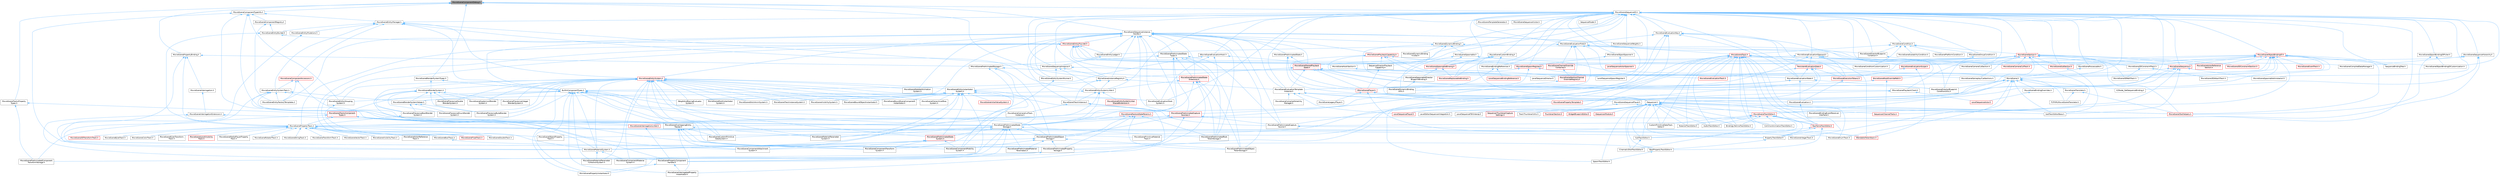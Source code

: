 digraph "MovieSceneComponentDebug.h"
{
 // INTERACTIVE_SVG=YES
 // LATEX_PDF_SIZE
  bgcolor="transparent";
  edge [fontname=Helvetica,fontsize=10,labelfontname=Helvetica,labelfontsize=10];
  node [fontname=Helvetica,fontsize=10,shape=box,height=0.2,width=0.4];
  Node1 [id="Node000001",label="MovieSceneComponentDebug.h",height=0.2,width=0.4,color="gray40", fillcolor="grey60", style="filled", fontcolor="black",tooltip=" "];
  Node1 -> Node2 [id="edge1_Node000001_Node000002",dir="back",color="steelblue1",style="solid",tooltip=" "];
  Node2 [id="Node000002",label="MovieSceneBlenderSystemTypes.h",height=0.2,width=0.4,color="grey40", fillcolor="white", style="filled",URL="$d2/d8b/MovieSceneBlenderSystemTypes_8h.html",tooltip=" "];
  Node2 -> Node3 [id="edge2_Node000002_Node000003",dir="back",color="steelblue1",style="solid",tooltip=" "];
  Node3 [id="Node000003",label="BuiltInComponentTypes.h",height=0.2,width=0.4,color="grey40", fillcolor="white", style="filled",URL="$dc/d94/BuiltInComponentTypes_8h.html",tooltip=" "];
  Node3 -> Node4 [id="edge3_Node000003_Node000004",dir="back",color="steelblue1",style="solid",tooltip=" "];
  Node4 [id="Node000004",label="MovieSceneBlenderSystemHelper.h",height=0.2,width=0.4,color="grey40", fillcolor="white", style="filled",URL="$d5/d47/MovieSceneBlenderSystemHelper_8h.html",tooltip=" "];
  Node4 -> Node5 [id="edge4_Node000004_Node000005",dir="back",color="steelblue1",style="solid",tooltip=" "];
  Node5 [id="Node000005",label="MovieScenePiecewiseBoolBlender\lSystem.h",height=0.2,width=0.4,color="grey40", fillcolor="white", style="filled",URL="$d7/d27/MovieScenePiecewiseBoolBlenderSystem_8h.html",tooltip=" "];
  Node5 -> Node6 [id="edge5_Node000005_Node000006",dir="back",color="steelblue1",style="solid",tooltip=" "];
  Node6 [id="Node000006",label="MovieScenePropertyTrack.h",height=0.2,width=0.4,color="grey40", fillcolor="white", style="filled",URL="$da/d0c/MovieScenePropertyTrack_8h.html",tooltip=" "];
  Node6 -> Node7 [id="edge6_Node000006_Node000007",dir="back",color="steelblue1",style="solid",tooltip=" "];
  Node7 [id="Node000007",label="MovieScene3DTransformTrack.h",height=0.2,width=0.4,color="red", fillcolor="#FFF0F0", style="filled",URL="$d9/d06/MovieScene3DTransformTrack_8h.html",tooltip=" "];
  Node6 -> Node9 [id="edge7_Node000006_Node000009",dir="back",color="steelblue1",style="solid",tooltip=" "];
  Node9 [id="Node000009",label="MovieSceneActorReference\lTrack.h",height=0.2,width=0.4,color="grey40", fillcolor="white", style="filled",URL="$d9/d9b/MovieSceneActorReferenceTrack_8h.html",tooltip=" "];
  Node6 -> Node10 [id="edge8_Node000006_Node000010",dir="back",color="steelblue1",style="solid",tooltip=" "];
  Node10 [id="Node000010",label="MovieSceneBoolTrack.h",height=0.2,width=0.4,color="grey40", fillcolor="white", style="filled",URL="$d7/ddf/MovieSceneBoolTrack_8h.html",tooltip=" "];
  Node10 -> Node11 [id="edge9_Node000010_Node000011",dir="back",color="steelblue1",style="solid",tooltip=" "];
  Node11 [id="Node000011",label="BoolPropertyTrackEditor.h",height=0.2,width=0.4,color="grey40", fillcolor="white", style="filled",URL="$db/d07/BoolPropertyTrackEditor_8h.html",tooltip=" "];
  Node11 -> Node12 [id="edge10_Node000011_Node000012",dir="back",color="steelblue1",style="solid",tooltip=" "];
  Node12 [id="Node000012",label="SpawnTrackEditor.h",height=0.2,width=0.4,color="grey40", fillcolor="white", style="filled",URL="$d5/dac/SpawnTrackEditor_8h.html",tooltip=" "];
  Node6 -> Node13 [id="edge11_Node000006_Node000013",dir="back",color="steelblue1",style="solid",tooltip=" "];
  Node13 [id="Node000013",label="MovieSceneByteTrack.h",height=0.2,width=0.4,color="grey40", fillcolor="white", style="filled",URL="$dc/d79/MovieSceneByteTrack_8h.html",tooltip=" "];
  Node6 -> Node14 [id="edge12_Node000006_Node000014",dir="back",color="steelblue1",style="solid",tooltip=" "];
  Node14 [id="Node000014",label="MovieSceneColorTrack.h",height=0.2,width=0.4,color="grey40", fillcolor="white", style="filled",URL="$d8/df9/MovieSceneColorTrack_8h.html",tooltip=" "];
  Node6 -> Node15 [id="edge13_Node000006_Node000015",dir="back",color="steelblue1",style="solid",tooltip=" "];
  Node15 [id="Node000015",label="MovieSceneDoubleTrack.h",height=0.2,width=0.4,color="grey40", fillcolor="white", style="filled",URL="$de/d31/MovieSceneDoubleTrack_8h.html",tooltip=" "];
  Node6 -> Node16 [id="edge14_Node000006_Node000016",dir="back",color="steelblue1",style="solid",tooltip=" "];
  Node16 [id="Node000016",label="MovieSceneEnumTrack.h",height=0.2,width=0.4,color="grey40", fillcolor="white", style="filled",URL="$d6/d95/MovieSceneEnumTrack_8h.html",tooltip=" "];
  Node6 -> Node17 [id="edge15_Node000006_Node000017",dir="back",color="steelblue1",style="solid",tooltip=" "];
  Node17 [id="Node000017",label="MovieSceneEulerTransform\lTrack.h",height=0.2,width=0.4,color="grey40", fillcolor="white", style="filled",URL="$d7/d3a/MovieSceneEulerTransformTrack_8h.html",tooltip=" "];
  Node6 -> Node18 [id="edge16_Node000006_Node000018",dir="back",color="steelblue1",style="solid",tooltip=" "];
  Node18 [id="Node000018",label="MovieSceneFloatTrack.h",height=0.2,width=0.4,color="red", fillcolor="#FFF0F0", style="filled",URL="$dc/d88/MovieSceneFloatTrack_8h.html",tooltip=" "];
  Node6 -> Node22 [id="edge17_Node000006_Node000022",dir="back",color="steelblue1",style="solid",tooltip=" "];
  Node22 [id="Node000022",label="MovieSceneIntegerTrack.h",height=0.2,width=0.4,color="grey40", fillcolor="white", style="filled",URL="$d9/d1a/MovieSceneIntegerTrack_8h.html",tooltip=" "];
  Node6 -> Node23 [id="edge18_Node000006_Node000023",dir="back",color="steelblue1",style="solid",tooltip=" "];
  Node23 [id="Node000023",label="MovieSceneLevelVisibility\lTrack.h",height=0.2,width=0.4,color="red", fillcolor="#FFF0F0", style="filled",URL="$d8/dae/MovieSceneLevelVisibilityTrack_8h.html",tooltip=" "];
  Node6 -> Node24 [id="edge19_Node000006_Node000024",dir="back",color="steelblue1",style="solid",tooltip=" "];
  Node24 [id="Node000024",label="MovieSceneMediaPlayerProperty\lTrack.h",height=0.2,width=0.4,color="grey40", fillcolor="white", style="filled",URL="$d4/da1/MovieSceneMediaPlayerPropertyTrack_8h.html",tooltip=" "];
  Node6 -> Node25 [id="edge20_Node000006_Node000025",dir="back",color="steelblue1",style="solid",tooltip=" "];
  Node25 [id="Node000025",label="MovieSceneObjectProperty\lTrack.h",height=0.2,width=0.4,color="grey40", fillcolor="white", style="filled",URL="$dc/da9/MovieSceneObjectPropertyTrack_8h.html",tooltip=" "];
  Node6 -> Node26 [id="edge21_Node000006_Node000026",dir="back",color="steelblue1",style="solid",tooltip=" "];
  Node26 [id="Node000026",label="MovieScenePrimitiveMaterial\lTrack.h",height=0.2,width=0.4,color="grey40", fillcolor="white", style="filled",URL="$dc/dc4/MovieScenePrimitiveMaterialTrack_8h.html",tooltip=" "];
  Node6 -> Node27 [id="edge22_Node000006_Node000027",dir="back",color="steelblue1",style="solid",tooltip=" "];
  Node27 [id="Node000027",label="MovieSceneRotatorTrack.h",height=0.2,width=0.4,color="grey40", fillcolor="white", style="filled",URL="$d3/d8f/MovieSceneRotatorTrack_8h.html",tooltip=" "];
  Node6 -> Node28 [id="edge23_Node000006_Node000028",dir="back",color="steelblue1",style="solid",tooltip=" "];
  Node28 [id="Node000028",label="MovieSceneStringTrack.h",height=0.2,width=0.4,color="grey40", fillcolor="white", style="filled",URL="$dd/d54/MovieSceneStringTrack_8h.html",tooltip=" "];
  Node6 -> Node29 [id="edge24_Node000006_Node000029",dir="back",color="steelblue1",style="solid",tooltip=" "];
  Node29 [id="Node000029",label="MovieSceneTransformTrack.h",height=0.2,width=0.4,color="grey40", fillcolor="white", style="filled",URL="$df/d57/MovieSceneTransformTrack_8h.html",tooltip=" "];
  Node6 -> Node30 [id="edge25_Node000006_Node000030",dir="back",color="steelblue1",style="solid",tooltip=" "];
  Node30 [id="Node000030",label="MovieSceneVectorTrack.h",height=0.2,width=0.4,color="grey40", fillcolor="white", style="filled",URL="$d8/d5e/MovieSceneVectorTrack_8h.html",tooltip=" "];
  Node6 -> Node31 [id="edge26_Node000006_Node000031",dir="back",color="steelblue1",style="solid",tooltip=" "];
  Node31 [id="Node000031",label="MovieSceneVisibilityTrack.h",height=0.2,width=0.4,color="grey40", fillcolor="white", style="filled",URL="$dd/d5e/MovieSceneVisibilityTrack_8h.html",tooltip=" "];
  Node6 -> Node32 [id="edge27_Node000006_Node000032",dir="back",color="steelblue1",style="solid",tooltip=" "];
  Node32 [id="Node000032",label="PropertyTrackEditor.h",height=0.2,width=0.4,color="grey40", fillcolor="white", style="filled",URL="$da/d9a/PropertyTrackEditor_8h.html",tooltip=" "];
  Node32 -> Node11 [id="edge28_Node000032_Node000011",dir="back",color="steelblue1",style="solid",tooltip=" "];
  Node4 -> Node33 [id="edge29_Node000004_Node000033",dir="back",color="steelblue1",style="solid",tooltip=" "];
  Node33 [id="Node000033",label="MovieScenePiecewiseByteBlender\lSystem.h",height=0.2,width=0.4,color="grey40", fillcolor="white", style="filled",URL="$d7/dde/MovieScenePiecewiseByteBlenderSystem_8h.html",tooltip=" "];
  Node4 -> Node34 [id="edge30_Node000004_Node000034",dir="back",color="steelblue1",style="solid",tooltip=" "];
  Node34 [id="Node000034",label="MovieScenePiecewiseEnumBlender\lSystem.h",height=0.2,width=0.4,color="grey40", fillcolor="white", style="filled",URL="$d4/dfe/MovieScenePiecewiseEnumBlenderSystem_8h.html",tooltip=" "];
  Node3 -> Node35 [id="edge31_Node000003_Node000035",dir="back",color="steelblue1",style="solid",tooltip=" "];
  Node35 [id="Node000035",label="MovieSceneCameraCutTrack\lInstance.h",height=0.2,width=0.4,color="grey40", fillcolor="white", style="filled",URL="$d3/d37/MovieSceneCameraCutTrackInstance_8h.html",tooltip=" "];
  Node3 -> Node36 [id="edge32_Node000003_Node000036",dir="back",color="steelblue1",style="solid",tooltip=" "];
  Node36 [id="Node000036",label="MovieSceneCustomPrimitive\lDataSystem.h",height=0.2,width=0.4,color="grey40", fillcolor="white", style="filled",URL="$d1/da0/MovieSceneCustomPrimitiveDataSystem_8h.html",tooltip=" "];
  Node3 -> Node37 [id="edge33_Node000003_Node000037",dir="back",color="steelblue1",style="solid",tooltip=" "];
  Node37 [id="Node000037",label="MovieSceneEntityGrouping\lSystem.h",height=0.2,width=0.4,color="grey40", fillcolor="white", style="filled",URL="$d6/dce/MovieSceneEntityGroupingSystem_8h.html",tooltip=" "];
  Node37 -> Node38 [id="edge34_Node000037_Node000038",dir="back",color="steelblue1",style="solid",tooltip=" "];
  Node38 [id="Node000038",label="MovieSceneMaterialSystem.h",height=0.2,width=0.4,color="grey40", fillcolor="white", style="filled",URL="$d2/d2f/MovieSceneMaterialSystem_8h.html",tooltip=" "];
  Node38 -> Node39 [id="edge35_Node000038_Node000039",dir="back",color="steelblue1",style="solid",tooltip=" "];
  Node39 [id="Node000039",label="MovieSceneComponentMaterial\lSystem.h",height=0.2,width=0.4,color="grey40", fillcolor="white", style="filled",URL="$d7/d7c/MovieSceneComponentMaterialSystem_8h.html",tooltip=" "];
  Node38 -> Node40 [id="edge36_Node000038_Node000040",dir="back",color="steelblue1",style="solid",tooltip=" "];
  Node40 [id="Node000040",label="MovieSceneMaterialParameter\lCollectionSystem.h",height=0.2,width=0.4,color="grey40", fillcolor="white", style="filled",URL="$d4/d18/MovieSceneMaterialParameterCollectionSystem_8h.html",tooltip=" "];
  Node3 -> Node41 [id="edge37_Node000003_Node000041",dir="back",color="steelblue1",style="solid",tooltip=" "];
  Node41 [id="Node000041",label="MovieSceneEvaluationHook\lSystem.h",height=0.2,width=0.4,color="grey40", fillcolor="white", style="filled",URL="$d1/d8b/MovieSceneEvaluationHookSystem_8h.html",tooltip=" "];
  Node3 -> Node42 [id="edge38_Node000003_Node000042",dir="back",color="steelblue1",style="solid",tooltip=" "];
  Node42 [id="Node000042",label="MovieSceneInterrogatedProperty\lInstantiator.h",height=0.2,width=0.4,color="grey40", fillcolor="white", style="filled",URL="$df/d43/MovieSceneInterrogatedPropertyInstantiator_8h.html",tooltip=" "];
  Node3 -> Node40 [id="edge39_Node000003_Node000040",dir="back",color="steelblue1",style="solid",tooltip=" "];
  Node3 -> Node38 [id="edge40_Node000003_Node000038",dir="back",color="steelblue1",style="solid",tooltip=" "];
  Node3 -> Node43 [id="edge41_Node000003_Node000043",dir="back",color="steelblue1",style="solid",tooltip=" "];
  Node43 [id="Node000043",label="MovieSceneOverlappingEntity\lTracker.h",height=0.2,width=0.4,color="grey40", fillcolor="white", style="filled",URL="$db/d41/MovieSceneOverlappingEntityTracker_8h.html",tooltip=" "];
  Node43 -> Node44 [id="edge42_Node000043_Node000044",dir="back",color="steelblue1",style="solid",tooltip=" "];
  Node44 [id="Node000044",label="MovieSceneComponentAttachment\lSystem.h",height=0.2,width=0.4,color="grey40", fillcolor="white", style="filled",URL="$d9/db3/MovieSceneComponentAttachmentSystem_8h.html",tooltip=" "];
  Node43 -> Node45 [id="edge43_Node000043_Node000045",dir="back",color="steelblue1",style="solid",tooltip=" "];
  Node45 [id="Node000045",label="MovieSceneComponentMobility\lSystem.h",height=0.2,width=0.4,color="grey40", fillcolor="white", style="filled",URL="$d7/dca/MovieSceneComponentMobilitySystem_8h.html",tooltip=" "];
  Node43 -> Node46 [id="edge44_Node000043_Node000046",dir="back",color="steelblue1",style="solid",tooltip=" "];
  Node46 [id="Node000046",label="MovieSceneComponentTransform\lSystem.h",height=0.2,width=0.4,color="grey40", fillcolor="white", style="filled",URL="$d1/d3e/MovieSceneComponentTransformSystem_8h.html",tooltip=" "];
  Node43 -> Node36 [id="edge45_Node000043_Node000036",dir="back",color="steelblue1",style="solid",tooltip=" "];
  Node43 -> Node42 [id="edge46_Node000043_Node000042",dir="back",color="steelblue1",style="solid",tooltip=" "];
  Node43 -> Node47 [id="edge47_Node000043_Node000047",dir="back",color="steelblue1",style="solid",tooltip=" "];
  Node47 [id="Node000047",label="MovieSceneMaterialParameter\lSystem.h",height=0.2,width=0.4,color="grey40", fillcolor="white", style="filled",URL="$d9/d38/MovieSceneMaterialParameterSystem_8h.html",tooltip=" "];
  Node3 -> Node48 [id="edge48_Node000003_Node000048",dir="back",color="steelblue1",style="solid",tooltip=" "];
  Node48 [id="Node000048",label="MovieScenePreAnimatedObject\lStorage.h",height=0.2,width=0.4,color="grey40", fillcolor="white", style="filled",URL="$d1/dc5/MovieScenePreAnimatedObjectStorage_8h.html",tooltip=" "];
  Node48 -> Node45 [id="edge49_Node000048_Node000045",dir="back",color="steelblue1",style="solid",tooltip=" "];
  Node48 -> Node38 [id="edge50_Node000048_Node000038",dir="back",color="steelblue1",style="solid",tooltip=" "];
  Node48 -> Node49 [id="edge51_Node000048_Node000049",dir="back",color="steelblue1",style="solid",tooltip=" "];
  Node49 [id="Node000049",label="MovieScenePreAnimatedMaterial\lParameters.h",height=0.2,width=0.4,color="grey40", fillcolor="white", style="filled",URL="$d9/dac/MovieScenePreAnimatedMaterialParameters_8h.html",tooltip=" "];
  Node48 -> Node50 [id="edge52_Node000048_Node000050",dir="back",color="steelblue1",style="solid",tooltip=" "];
  Node50 [id="Node000050",label="MovieScenePreAnimatedObject\lTokenStorage.h",height=0.2,width=0.4,color="grey40", fillcolor="white", style="filled",URL="$dc/d07/MovieScenePreAnimatedObjectTokenStorage_8h.html",tooltip=" "];
  Node48 -> Node51 [id="edge53_Node000048_Node000051",dir="back",color="steelblue1",style="solid",tooltip=" "];
  Node51 [id="Node000051",label="MovieScenePreAnimatedProperty\lStorage.h",height=0.2,width=0.4,color="grey40", fillcolor="white", style="filled",URL="$de/d55/MovieScenePreAnimatedPropertyStorage_8h.html",tooltip=" "];
  Node51 -> Node52 [id="edge54_Node000051_Node000052",dir="back",color="steelblue1",style="solid",tooltip=" "];
  Node52 [id="Node000052",label="MovieScenePreAnimatedComponent\lTransformStorage.h",height=0.2,width=0.4,color="grey40", fillcolor="white", style="filled",URL="$d9/d84/MovieScenePreAnimatedComponentTransformStorage_8h.html",tooltip=" "];
  Node51 -> Node53 [id="edge55_Node000051_Node000053",dir="back",color="steelblue1",style="solid",tooltip=" "];
  Node53 [id="Node000053",label="MovieScenePropertyComponent\lHandler.h",height=0.2,width=0.4,color="grey40", fillcolor="white", style="filled",URL="$d1/d1c/MovieScenePropertyComponentHandler_8h.html",tooltip=" "];
  Node53 -> Node42 [id="edge56_Node000053_Node000042",dir="back",color="steelblue1",style="solid",tooltip=" "];
  Node53 -> Node54 [id="edge57_Node000053_Node000054",dir="back",color="steelblue1",style="solid",tooltip=" "];
  Node54 [id="Node000054",label="MovieScenePropertyInstantiator.h",height=0.2,width=0.4,color="grey40", fillcolor="white", style="filled",URL="$d2/ddc/MovieScenePropertyInstantiator_8h.html",tooltip=" "];
  Node3 -> Node51 [id="edge58_Node000003_Node000051",dir="back",color="steelblue1",style="solid",tooltip=" "];
  Node3 -> Node55 [id="edge59_Node000003_Node000055",dir="back",color="steelblue1",style="solid",tooltip=" "];
  Node55 [id="Node000055",label="MovieScenePreAnimatedState\lStorage.h",height=0.2,width=0.4,color="grey40", fillcolor="white", style="filled",URL="$db/d56/MovieScenePreAnimatedStateStorage_8h.html",tooltip=" "];
  Node55 -> Node39 [id="edge60_Node000055_Node000039",dir="back",color="steelblue1",style="solid",tooltip=" "];
  Node55 -> Node36 [id="edge61_Node000055_Node000036",dir="back",color="steelblue1",style="solid",tooltip=" "];
  Node55 -> Node40 [id="edge62_Node000055_Node000040",dir="back",color="steelblue1",style="solid",tooltip=" "];
  Node55 -> Node47 [id="edge63_Node000055_Node000047",dir="back",color="steelblue1",style="solid",tooltip=" "];
  Node55 -> Node49 [id="edge64_Node000055_Node000049",dir="back",color="steelblue1",style="solid",tooltip=" "];
  Node55 -> Node48 [id="edge65_Node000055_Node000048",dir="back",color="steelblue1",style="solid",tooltip=" "];
  Node55 -> Node56 [id="edge66_Node000055_Node000056",dir="back",color="steelblue1",style="solid",tooltip=" "];
  Node56 [id="Node000056",label="MovieScenePreAnimatedRoot\lTokenStorage.h",height=0.2,width=0.4,color="grey40", fillcolor="white", style="filled",URL="$d1/db6/MovieScenePreAnimatedRootTokenStorage_8h.html",tooltip=" "];
  Node55 -> Node57 [id="edge67_Node000055_Node000057",dir="back",color="steelblue1",style="solid",tooltip=" "];
  Node57 [id="Node000057",label="MovieScenePreAnimatedState\lSystem.h",height=0.2,width=0.4,color="red", fillcolor="#FFF0F0", style="filled",URL="$df/d2d/MovieScenePreAnimatedStateSystem_8h.html",tooltip=" "];
  Node57 -> Node44 [id="edge68_Node000057_Node000044",dir="back",color="steelblue1",style="solid",tooltip=" "];
  Node57 -> Node45 [id="edge69_Node000057_Node000045",dir="back",color="steelblue1",style="solid",tooltip=" "];
  Node57 -> Node46 [id="edge70_Node000057_Node000046",dir="back",color="steelblue1",style="solid",tooltip=" "];
  Node57 -> Node38 [id="edge71_Node000057_Node000038",dir="back",color="steelblue1",style="solid",tooltip=" "];
  Node55 -> Node53 [id="edge72_Node000055_Node000053",dir="back",color="steelblue1",style="solid",tooltip=" "];
  Node3 -> Node54 [id="edge73_Node000003_Node000054",dir="back",color="steelblue1",style="solid",tooltip=" "];
  Node3 -> Node6 [id="edge74_Node000003_Node000006",dir="back",color="steelblue1",style="solid",tooltip=" "];
  Node3 -> Node72 [id="edge75_Node000003_Node000072",dir="back",color="steelblue1",style="solid",tooltip=" "];
  Node72 [id="Node000072",label="MovieSceneTracksComponent\lTypes.h",height=0.2,width=0.4,color="red", fillcolor="#FFF0F0", style="filled",URL="$d5/d6a/MovieSceneTracksComponentTypes_8h.html",tooltip=" "];
  Node72 -> Node44 [id="edge76_Node000072_Node000044",dir="back",color="steelblue1",style="solid",tooltip=" "];
  Node72 -> Node46 [id="edge77_Node000072_Node000046",dir="back",color="steelblue1",style="solid",tooltip=" "];
  Node72 -> Node78 [id="edge78_Node000072_Node000078",dir="back",color="steelblue1",style="solid",tooltip=" "];
  Node78 [id="Node000078",label="MovieSceneInterrogationLinker.h",height=0.2,width=0.4,color="red", fillcolor="#FFF0F0", style="filled",URL="$d9/d6a/MovieSceneInterrogationLinker_8h.html",tooltip=" "];
  Node78 -> Node53 [id="edge79_Node000078_Node000053",dir="back",color="steelblue1",style="solid",tooltip=" "];
  Node72 -> Node38 [id="edge80_Node000072_Node000038",dir="back",color="steelblue1",style="solid",tooltip=" "];
  Node72 -> Node52 [id="edge81_Node000072_Node000052",dir="back",color="steelblue1",style="solid",tooltip=" "];
  Node72 -> Node6 [id="edge82_Node000072_Node000006",dir="back",color="steelblue1",style="solid",tooltip=" "];
  Node3 -> Node80 [id="edge83_Node000003_Node000080",dir="back",color="steelblue1",style="solid",tooltip=" "];
  Node80 [id="Node000080",label="WeightAndEasingEvaluator\lSystem.h",height=0.2,width=0.4,color="grey40", fillcolor="white", style="filled",URL="$d0/d06/WeightAndEasingEvaluatorSystem_8h.html",tooltip=" "];
  Node2 -> Node81 [id="edge84_Node000002_Node000081",dir="back",color="steelblue1",style="solid",tooltip=" "];
  Node81 [id="Node000081",label="MovieSceneBlenderSystem.h",height=0.2,width=0.4,color="grey40", fillcolor="white", style="filled",URL="$d6/d7b/MovieSceneBlenderSystem_8h.html",tooltip=" "];
  Node81 -> Node4 [id="edge85_Node000081_Node000004",dir="back",color="steelblue1",style="solid",tooltip=" "];
  Node81 -> Node5 [id="edge86_Node000081_Node000005",dir="back",color="steelblue1",style="solid",tooltip=" "];
  Node81 -> Node33 [id="edge87_Node000081_Node000033",dir="back",color="steelblue1",style="solid",tooltip=" "];
  Node81 -> Node82 [id="edge88_Node000081_Node000082",dir="back",color="steelblue1",style="solid",tooltip=" "];
  Node82 [id="Node000082",label="MovieScenePiecewiseDouble\lBlenderSystem.h",height=0.2,width=0.4,color="grey40", fillcolor="white", style="filled",URL="$d7/d54/MovieScenePiecewiseDoubleBlenderSystem_8h.html",tooltip=" "];
  Node81 -> Node34 [id="edge89_Node000081_Node000034",dir="back",color="steelblue1",style="solid",tooltip=" "];
  Node81 -> Node83 [id="edge90_Node000081_Node000083",dir="back",color="steelblue1",style="solid",tooltip=" "];
  Node83 [id="Node000083",label="MovieScenePiecewiseInteger\lBlenderSystem.h",height=0.2,width=0.4,color="grey40", fillcolor="white", style="filled",URL="$dc/df8/MovieScenePiecewiseIntegerBlenderSystem_8h.html",tooltip=" "];
  Node81 -> Node53 [id="edge91_Node000081_Node000053",dir="back",color="steelblue1",style="solid",tooltip=" "];
  Node81 -> Node84 [id="edge92_Node000081_Node000084",dir="back",color="steelblue1",style="solid",tooltip=" "];
  Node84 [id="Node000084",label="MovieSceneQuaternionBlender\lSystem.h",height=0.2,width=0.4,color="grey40", fillcolor="white", style="filled",URL="$d8/d90/MovieSceneQuaternionBlenderSystem_8h.html",tooltip=" "];
  Node1 -> Node85 [id="edge93_Node000001_Node000085",dir="back",color="steelblue1",style="solid",tooltip=" "];
  Node85 [id="Node000085",label="MovieSceneComponentTypeInfo.h",height=0.2,width=0.4,color="grey40", fillcolor="white", style="filled",URL="$d7/d1a/MovieSceneComponentTypeInfo_8h.html",tooltip=" "];
  Node85 -> Node86 [id="edge94_Node000085_Node000086",dir="back",color="steelblue1",style="solid",tooltip=" "];
  Node86 [id="Node000086",label="MovieSceneComponentRegistry.h",height=0.2,width=0.4,color="grey40", fillcolor="white", style="filled",URL="$d4/d55/MovieSceneComponentRegistry_8h.html",tooltip=" "];
  Node86 -> Node87 [id="edge95_Node000086_Node000087",dir="back",color="steelblue1",style="solid",tooltip=" "];
  Node87 [id="Node000087",label="MovieSceneEntityBuilder.h",height=0.2,width=0.4,color="grey40", fillcolor="white", style="filled",URL="$d4/df8/MovieSceneEntityBuilder_8h.html",tooltip=" "];
  Node87 -> Node88 [id="edge96_Node000087_Node000088",dir="back",color="steelblue1",style="solid",tooltip=" "];
  Node88 [id="Node000088",label="IMovieSceneEntityProvider.h",height=0.2,width=0.4,color="red", fillcolor="#FFF0F0", style="filled",URL="$dc/de1/IMovieSceneEntityProvider_8h.html",tooltip=" "];
  Node88 -> Node139 [id="edge97_Node000088_Node000139",dir="back",color="steelblue1",style="solid",tooltip=" "];
  Node139 [id="Node000139",label="MovieSceneCameraCutSection.h",height=0.2,width=0.4,color="grey40", fillcolor="white", style="filled",URL="$d8/d5f/MovieSceneCameraCutSection_8h.html",tooltip=" "];
  Node88 -> Node144 [id="edge98_Node000088_Node000144",dir="back",color="steelblue1",style="solid",tooltip=" "];
  Node144 [id="Node000144",label="MovieSceneChannelOverride\lContainer.h",height=0.2,width=0.4,color="red", fillcolor="#FFF0F0", style="filled",URL="$d1/dd2/MovieSceneChannelOverrideContainer_8h.html",tooltip=" "];
  Node144 -> Node147 [id="edge99_Node000144_Node000147",dir="back",color="steelblue1",style="solid",tooltip=" "];
  Node147 [id="Node000147",label="MovieSceneSectionChannel\lOverrideRegistry.h",height=0.2,width=0.4,color="red", fillcolor="#FFF0F0", style="filled",URL="$d0/d33/MovieSceneSectionChannelOverrideRegistry_8h.html",tooltip=" "];
  Node147 -> Node6 [id="edge100_Node000147_Node000006",dir="back",color="steelblue1",style="solid",tooltip=" "];
  Node88 -> Node15 [id="edge101_Node000088_Node000015",dir="back",color="steelblue1",style="solid",tooltip=" "];
  Node88 -> Node152 [id="edge102_Node000088_Node000152",dir="back",color="steelblue1",style="solid",tooltip=" "];
  Node152 [id="Node000152",label="MovieSceneEntityLedger.h",height=0.2,width=0.4,color="grey40", fillcolor="white", style="filled",URL="$d6/d4e/MovieSceneEntityLedger_8h.html",tooltip=" "];
  Node152 -> Node153 [id="edge103_Node000152_Node000153",dir="back",color="steelblue1",style="solid",tooltip=" "];
  Node153 [id="Node000153",label="MovieSceneSequenceInstance.h",height=0.2,width=0.4,color="grey40", fillcolor="white", style="filled",URL="$d1/d07/MovieSceneSequenceInstance_8h.html",tooltip=" "];
  Node153 -> Node154 [id="edge104_Node000153_Node000154",dir="back",color="steelblue1",style="solid",tooltip=" "];
  Node154 [id="Node000154",label="LevelSequenceDirector.h",height=0.2,width=0.4,color="grey40", fillcolor="white", style="filled",URL="$d8/d00/LevelSequenceDirector_8h.html",tooltip=" "];
  Node153 -> Node155 [id="edge105_Node000153_Node000155",dir="back",color="steelblue1",style="solid",tooltip=" "];
  Node155 [id="Node000155",label="MovieSceneEntitySystemLinker.h",height=0.2,width=0.4,color="grey40", fillcolor="white", style="filled",URL="$d9/d16/MovieSceneEntitySystemLinker_8h.html",tooltip=" "];
  Node155 -> Node4 [id="edge106_Node000155_Node000004",dir="back",color="steelblue1",style="solid",tooltip=" "];
  Node155 -> Node156 [id="edge107_Node000155_Node000156",dir="back",color="steelblue1",style="solid",tooltip=" "];
  Node156 [id="Node000156",label="MovieSceneEntitySystemLinker\lSharedExtension.h",height=0.2,width=0.4,color="red", fillcolor="#FFF0F0", style="filled",URL="$dc/df1/MovieSceneEntitySystemLinkerSharedExtension_8h.html",tooltip=" "];
  Node155 -> Node43 [id="edge108_Node000155_Node000043",dir="back",color="steelblue1",style="solid",tooltip=" "];
  Node155 -> Node55 [id="edge109_Node000155_Node000055",dir="back",color="steelblue1",style="solid",tooltip=" "];
  Node155 -> Node157 [id="edge110_Node000155_Node000157",dir="back",color="steelblue1",style="solid",tooltip=" "];
  Node157 [id="Node000157",label="MovieSceneTrackInstance.h",height=0.2,width=0.4,color="grey40", fillcolor="white", style="filled",URL="$d4/d28/MovieSceneTrackInstance_8h.html",tooltip=" "];
  Node157 -> Node35 [id="edge111_Node000157_Node000035",dir="back",color="steelblue1",style="solid",tooltip=" "];
  Node157 -> Node158 [id="edge112_Node000157_Node000158",dir="back",color="steelblue1",style="solid",tooltip=" "];
  Node158 [id="Node000158",label="MovieScenePreAnimatedCapture\lSource.h",height=0.2,width=0.4,color="grey40", fillcolor="white", style="filled",URL="$d8/dd1/MovieScenePreAnimatedCaptureSource_8h.html",tooltip=" "];
  Node158 -> Node159 [id="edge113_Node000158_Node000159",dir="back",color="steelblue1",style="solid",tooltip=" "];
  Node159 [id="Node000159",label="BlendableTokenStack.h",height=0.2,width=0.4,color="red", fillcolor="#FFF0F0", style="filled",URL="$de/d3e/BlendableTokenStack_8h.html",tooltip=" "];
  Node157 -> Node175 [id="edge114_Node000157_Node000175",dir="back",color="steelblue1",style="solid",tooltip=" "];
  Node175 [id="Node000175",label="MovieScenePreAnimatedCapture\lSources.h",height=0.2,width=0.4,color="red", fillcolor="#FFF0F0", style="filled",URL="$de/d2c/MovieScenePreAnimatedCaptureSources_8h.html",tooltip=" "];
  Node175 -> Node158 [id="edge115_Node000175_Node000158",dir="back",color="steelblue1",style="solid",tooltip=" "];
  Node175 -> Node48 [id="edge116_Node000175_Node000048",dir="back",color="steelblue1",style="solid",tooltip=" "];
  Node175 -> Node51 [id="edge117_Node000175_Node000051",dir="back",color="steelblue1",style="solid",tooltip=" "];
  Node175 -> Node55 [id="edge118_Node000175_Node000055",dir="back",color="steelblue1",style="solid",tooltip=" "];
  Node153 -> Node177 [id="edge119_Node000153_Node000177",dir="back",color="steelblue1",style="solid",tooltip=" "];
  Node177 [id="Node000177",label="MovieSceneEntitySystemRunner.h",height=0.2,width=0.4,color="grey40", fillcolor="white", style="filled",URL="$d3/db8/MovieSceneEntitySystemRunner_8h.html",tooltip=" "];
  Node177 -> Node38 [id="edge120_Node000177_Node000038",dir="back",color="steelblue1",style="solid",tooltip=" "];
  Node153 -> Node178 [id="edge121_Node000153_Node000178",dir="back",color="steelblue1",style="solid",tooltip=" "];
  Node178 [id="Node000178",label="MovieSceneInstanceRegistry.h",height=0.2,width=0.4,color="grey40", fillcolor="white", style="filled",URL="$d6/d54/MovieSceneInstanceRegistry_8h.html",tooltip=" "];
  Node178 -> Node179 [id="edge122_Node000178_Node000179",dir="back",color="steelblue1",style="solid",tooltip=" "];
  Node179 [id="Node000179",label="MovieSceneEntityInstantiator\lSystem.h",height=0.2,width=0.4,color="grey40", fillcolor="white", style="filled",URL="$d1/d77/MovieSceneEntityInstantiatorSystem_8h.html",tooltip=" "];
  Node179 -> Node180 [id="edge123_Node000179_Node000180",dir="back",color="steelblue1",style="solid",tooltip=" "];
  Node180 [id="Node000180",label="MovieSceneBoundObjectInstantiator.h",height=0.2,width=0.4,color="grey40", fillcolor="white", style="filled",URL="$d2/d08/MovieSceneBoundObjectInstantiator_8h.html",tooltip=" "];
  Node179 -> Node181 [id="edge124_Node000179_Node000181",dir="back",color="steelblue1",style="solid",tooltip=" "];
  Node181 [id="Node000181",label="MovieSceneBoundSceneComponent\lInstantiator.h",height=0.2,width=0.4,color="grey40", fillcolor="white", style="filled",URL="$d7/dae/MovieSceneBoundSceneComponentInstantiator_8h.html",tooltip=" "];
  Node179 -> Node44 [id="edge125_Node000179_Node000044",dir="back",color="steelblue1",style="solid",tooltip=" "];
  Node179 -> Node45 [id="edge126_Node000179_Node000045",dir="back",color="steelblue1",style="solid",tooltip=" "];
  Node179 -> Node46 [id="edge127_Node000179_Node000046",dir="back",color="steelblue1",style="solid",tooltip=" "];
  Node179 -> Node182 [id="edge128_Node000179_Node000182",dir="back",color="steelblue1",style="solid",tooltip=" "];
  Node182 [id="Node000182",label="MovieSceneHierarchicalBias\lSystem.h",height=0.2,width=0.4,color="grey40", fillcolor="white", style="filled",URL="$db/dbf/MovieSceneHierarchicalBiasSystem_8h.html",tooltip=" "];
  Node179 -> Node183 [id="edge129_Node000179_Node000183",dir="back",color="steelblue1",style="solid",tooltip=" "];
  Node183 [id="Node000183",label="MovieSceneInitialValueSystem.h",height=0.2,width=0.4,color="red", fillcolor="#FFF0F0", style="filled",URL="$de/d69/Public_2EntitySystem_2MovieSceneInitialValueSystem_8h.html",tooltip=" "];
  Node179 -> Node42 [id="edge130_Node000179_Node000042",dir="back",color="steelblue1",style="solid",tooltip=" "];
  Node179 -> Node47 [id="edge131_Node000179_Node000047",dir="back",color="steelblue1",style="solid",tooltip=" "];
  Node179 -> Node57 [id="edge132_Node000179_Node000057",dir="back",color="steelblue1",style="solid",tooltip=" "];
  Node179 -> Node54 [id="edge133_Node000179_Node000054",dir="back",color="steelblue1",style="solid",tooltip=" "];
  Node179 -> Node185 [id="edge134_Node000179_Node000185",dir="back",color="steelblue1",style="solid",tooltip=" "];
  Node185 [id="Node000185",label="MovieSceneRootInstantiator\lSystem.h",height=0.2,width=0.4,color="grey40", fillcolor="white", style="filled",URL="$dc/d52/MovieSceneRootInstantiatorSystem_8h.html",tooltip=" "];
  Node179 -> Node186 [id="edge135_Node000179_Node000186",dir="back",color="steelblue1",style="solid",tooltip=" "];
  Node186 [id="Node000186",label="MovieSceneStitchAnimSystem.h",height=0.2,width=0.4,color="grey40", fillcolor="white", style="filled",URL="$d1/d39/MovieSceneStitchAnimSystem_8h.html",tooltip=" "];
  Node179 -> Node187 [id="edge136_Node000179_Node000187",dir="back",color="steelblue1",style="solid",tooltip=" "];
  Node187 [id="Node000187",label="MovieSceneTrackInstanceSystem.h",height=0.2,width=0.4,color="grey40", fillcolor="white", style="filled",URL="$d4/db7/MovieSceneTrackInstanceSystem_8h.html",tooltip=" "];
  Node179 -> Node188 [id="edge137_Node000179_Node000188",dir="back",color="steelblue1",style="solid",tooltip=" "];
  Node188 [id="Node000188",label="MovieSceneVisibilitySystem.h",height=0.2,width=0.4,color="grey40", fillcolor="white", style="filled",URL="$d6/d1d/MovieSceneVisibilitySystem_8h.html",tooltip=" "];
  Node179 -> Node80 [id="edge138_Node000179_Node000080",dir="back",color="steelblue1",style="solid",tooltip=" "];
  Node178 -> Node155 [id="edge139_Node000178_Node000155",dir="back",color="steelblue1",style="solid",tooltip=" "];
  Node178 -> Node189 [id="edge140_Node000178_Node000189",dir="back",color="steelblue1",style="solid",tooltip=" "];
  Node189 [id="Node000189",label="MovieSceneEvaluationTemplate\lInstance.h",height=0.2,width=0.4,color="grey40", fillcolor="white", style="filled",URL="$dc/d63/MovieSceneEvaluationTemplateInstance_8h.html",tooltip=" "];
  Node189 -> Node190 [id="edge141_Node000189_Node000190",dir="back",color="steelblue1",style="solid",tooltip=" "];
  Node190 [id="Node000190",label="LevelSequencePlayer.h",height=0.2,width=0.4,color="red", fillcolor="#FFF0F0", style="filled",URL="$d0/d5e/LevelSequencePlayer_8h.html",tooltip=" "];
  Node189 -> Node193 [id="edge142_Node000189_Node000193",dir="back",color="steelblue1",style="solid",tooltip=" "];
  Node193 [id="Node000193",label="MovieSceneCompiledVolatility\lManager.h",height=0.2,width=0.4,color="grey40", fillcolor="white", style="filled",URL="$db/ddd/MovieSceneCompiledVolatilityManager_8h.html",tooltip=" "];
  Node189 -> Node166 [id="edge143_Node000189_Node000166",dir="back",color="steelblue1",style="solid",tooltip=" "];
  Node166 [id="Node000166",label="MovieSceneEvaluation.h",height=0.2,width=0.4,color="grey40", fillcolor="white", style="filled",URL="$dc/ded/MovieSceneEvaluation_8h.html",tooltip=" "];
  Node166 -> Node101 [id="edge144_Node000166_Node000101",dir="back",color="steelblue1",style="solid",tooltip=" "];
  Node101 [id="Node000101",label="KeyframeTrackEditor.h",height=0.2,width=0.4,color="red", fillcolor="#FFF0F0", style="filled",URL="$dd/d47/KeyframeTrackEditor_8h.html",tooltip=" "];
  Node101 -> Node11 [id="edge145_Node000101_Node000011",dir="back",color="steelblue1",style="solid",tooltip=" "];
  Node101 -> Node32 [id="edge146_Node000101_Node000032",dir="back",color="steelblue1",style="solid",tooltip=" "];
  Node101 -> Node102 [id="edge147_Node000101_Node000102",dir="back",color="steelblue1",style="solid",tooltip=" "];
  Node102 [id="Node000102",label="SubTrackEditor.h",height=0.2,width=0.4,color="grey40", fillcolor="white", style="filled",URL="$d8/d5b/SubTrackEditor_8h.html",tooltip=" "];
  Node102 -> Node94 [id="edge148_Node000102_Node000094",dir="back",color="steelblue1",style="solid",tooltip=" "];
  Node94 [id="Node000094",label="CinematicShotTrackEditor.h",height=0.2,width=0.4,color="grey40", fillcolor="white", style="filled",URL="$d3/d0c/CinematicShotTrackEditor_8h.html",tooltip=" "];
  Node189 -> Node194 [id="edge149_Node000189_Node000194",dir="back",color="steelblue1",style="solid",tooltip=" "];
  Node194 [id="Node000194",label="MovieSceneLegacyPlayer.h",height=0.2,width=0.4,color="grey40", fillcolor="white", style="filled",URL="$d7/dfb/MovieSceneLegacyPlayer_8h.html",tooltip=" "];
  Node189 -> Node171 [id="edge150_Node000189_Node000171",dir="back",color="steelblue1",style="solid",tooltip=" "];
  Node171 [id="Node000171",label="MovieScenePropertyTemplate.h",height=0.2,width=0.4,color="red", fillcolor="#FFF0F0", style="filled",URL="$d9/d24/MovieScenePropertyTemplate_8h.html",tooltip=" "];
  Node189 -> Node195 [id="edge151_Node000189_Node000195",dir="back",color="steelblue1",style="solid",tooltip=" "];
  Node195 [id="Node000195",label="MovieSceneSequencePlayer.h",height=0.2,width=0.4,color="grey40", fillcolor="white", style="filled",URL="$d3/d08/MovieSceneSequencePlayer_8h.html",tooltip=" "];
  Node195 -> Node190 [id="edge152_Node000195_Node000190",dir="back",color="steelblue1",style="solid",tooltip=" "];
  Node195 -> Node196 [id="edge153_Node000195_Node000196",dir="back",color="steelblue1",style="solid",tooltip=" "];
  Node196 [id="Node000196",label="MovieSceneBindingEventReceiver\lInterface.h",height=0.2,width=0.4,color="grey40", fillcolor="white", style="filled",URL="$df/d39/MovieSceneBindingEventReceiverInterface_8h.html",tooltip=" "];
  Node178 -> Node157 [id="edge154_Node000178_Node000157",dir="back",color="steelblue1",style="solid",tooltip=" "];
  Node88 -> Node18 [id="edge155_Node000088_Node000018",dir="back",color="steelblue1",style="solid",tooltip=" "];
  Node88 -> Node203 [id="edge156_Node000088_Node000203",dir="back",color="steelblue1",style="solid",tooltip=" "];
  Node203 [id="Node000203",label="MovieSceneHookSection.h",height=0.2,width=0.4,color="grey40", fillcolor="white", style="filled",URL="$d5/d6a/MovieSceneHookSection_8h.html",tooltip=" "];
  Node203 -> Node204 [id="edge157_Node000203_Node000204",dir="back",color="steelblue1",style="solid",tooltip=" "];
  Node204 [id="Node000204",label="MovieSceneGameplayCueSections.h",height=0.2,width=0.4,color="grey40", fillcolor="white", style="filled",URL="$df/ded/MovieSceneGameplayCueSections_8h.html",tooltip=" "];
  Node88 -> Node6 [id="edge158_Node000088_Node000006",dir="back",color="steelblue1",style="solid",tooltip=" "];
  Node88 -> Node147 [id="edge159_Node000088_Node000147",dir="back",color="steelblue1",style="solid",tooltip=" "];
  Node88 -> Node218 [id="edge160_Node000088_Node000218",dir="back",color="steelblue1",style="solid",tooltip=" "];
  Node218 [id="Node000218",label="MovieSceneSubSection.h",height=0.2,width=0.4,color="red", fillcolor="#FFF0F0", style="filled",URL="$dd/d38/MovieSceneSubSection_8h.html",tooltip=" "];
  Node218 -> Node221 [id="edge161_Node000218_Node000221",dir="back",color="steelblue1",style="solid",tooltip=" "];
  Node221 [id="Node000221",label="SubTrackEditorBase.h",height=0.2,width=0.4,color="grey40", fillcolor="white", style="filled",URL="$db/d33/SubTrackEditorBase_8h.html",tooltip=" "];
  Node87 -> Node6 [id="edge162_Node000087_Node000006",dir="back",color="steelblue1",style="solid",tooltip=" "];
  Node86 -> Node228 [id="edge163_Node000086_Node000228",dir="back",color="steelblue1",style="solid",tooltip=" "];
  Node228 [id="Node000228",label="MovieSceneEntityFactoryTemplates.h",height=0.2,width=0.4,color="grey40", fillcolor="white", style="filled",URL="$de/df8/MovieSceneEntityFactoryTemplates_8h.html",tooltip=" "];
  Node85 -> Node37 [id="edge164_Node000085_Node000037",dir="back",color="steelblue1",style="solid",tooltip=" "];
  Node85 -> Node229 [id="edge165_Node000085_Node000229",dir="back",color="steelblue1",style="solid",tooltip=" "];
  Node229 [id="Node000229",label="MovieSceneEntityManager.h",height=0.2,width=0.4,color="grey40", fillcolor="white", style="filled",URL="$d5/d5b/MovieSceneEntityManager_8h.html",tooltip=" "];
  Node229 -> Node3 [id="edge166_Node000229_Node000003",dir="back",color="steelblue1",style="solid",tooltip=" "];
  Node229 -> Node230 [id="edge167_Node000229_Node000230",dir="back",color="steelblue1",style="solid",tooltip=" "];
  Node230 [id="Node000230",label="MovieSceneComponentAccessors.h",height=0.2,width=0.4,color="red", fillcolor="#FFF0F0", style="filled",URL="$db/d67/MovieSceneComponentAccessors_8h.html",tooltip=" "];
  Node230 -> Node228 [id="edge168_Node000230_Node000228",dir="back",color="steelblue1",style="solid",tooltip=" "];
  Node230 -> Node231 [id="edge169_Node000230_Node000231",dir="back",color="steelblue1",style="solid",tooltip=" "];
  Node231 [id="Node000231",label="MovieSceneEntitySystemTask.h",height=0.2,width=0.4,color="grey40", fillcolor="white", style="filled",URL="$d5/dcb/MovieSceneEntitySystemTask_8h.html",tooltip=" "];
  Node231 -> Node4 [id="edge170_Node000231_Node000004",dir="back",color="steelblue1",style="solid",tooltip=" "];
  Node231 -> Node228 [id="edge171_Node000231_Node000228",dir="back",color="steelblue1",style="solid",tooltip=" "];
  Node231 -> Node37 [id="edge172_Node000231_Node000037",dir="back",color="steelblue1",style="solid",tooltip=" "];
  Node231 -> Node43 [id="edge173_Node000231_Node000043",dir="back",color="steelblue1",style="solid",tooltip=" "];
  Node231 -> Node51 [id="edge174_Node000231_Node000051",dir="back",color="steelblue1",style="solid",tooltip=" "];
  Node231 -> Node55 [id="edge175_Node000231_Node000055",dir="back",color="steelblue1",style="solid",tooltip=" "];
  Node230 -> Node43 [id="edge176_Node000230_Node000043",dir="back",color="steelblue1",style="solid",tooltip=" "];
  Node229 -> Node87 [id="edge177_Node000229_Node000087",dir="back",color="steelblue1",style="solid",tooltip=" "];
  Node229 -> Node240 [id="edge178_Node000229_Node000240",dir="back",color="steelblue1",style="solid",tooltip=" "];
  Node240 [id="Node000240",label="MovieSceneEntityMutations.h",height=0.2,width=0.4,color="grey40", fillcolor="white", style="filled",URL="$d1/da2/MovieSceneEntityMutations_8h.html",tooltip=" "];
  Node240 -> Node38 [id="edge179_Node000240_Node000038",dir="back",color="steelblue1",style="solid",tooltip=" "];
  Node229 -> Node241 [id="edge180_Node000229_Node000241",dir="back",color="steelblue1",style="solid",tooltip=" "];
  Node241 [id="Node000241",label="MovieSceneEntitySystem.h",height=0.2,width=0.4,color="red", fillcolor="#FFF0F0", style="filled",URL="$dd/d4b/MovieSceneEntitySystem_8h.html",tooltip=" "];
  Node241 -> Node81 [id="edge181_Node000241_Node000081",dir="back",color="steelblue1",style="solid",tooltip=" "];
  Node241 -> Node180 [id="edge182_Node000241_Node000180",dir="back",color="steelblue1",style="solid",tooltip=" "];
  Node241 -> Node181 [id="edge183_Node000241_Node000181",dir="back",color="steelblue1",style="solid",tooltip=" "];
  Node241 -> Node39 [id="edge184_Node000241_Node000039",dir="back",color="steelblue1",style="solid",tooltip=" "];
  Node241 -> Node36 [id="edge185_Node000241_Node000036",dir="back",color="steelblue1",style="solid",tooltip=" "];
  Node241 -> Node37 [id="edge186_Node000241_Node000037",dir="back",color="steelblue1",style="solid",tooltip=" "];
  Node241 -> Node179 [id="edge187_Node000241_Node000179",dir="back",color="steelblue1",style="solid",tooltip=" "];
  Node241 -> Node41 [id="edge188_Node000241_Node000041",dir="back",color="steelblue1",style="solid",tooltip=" "];
  Node241 -> Node182 [id="edge189_Node000241_Node000182",dir="back",color="steelblue1",style="solid",tooltip=" "];
  Node241 -> Node40 [id="edge190_Node000241_Node000040",dir="back",color="steelblue1",style="solid",tooltip=" "];
  Node241 -> Node47 [id="edge191_Node000241_Node000047",dir="back",color="steelblue1",style="solid",tooltip=" "];
  Node241 -> Node38 [id="edge192_Node000241_Node000038",dir="back",color="steelblue1",style="solid",tooltip=" "];
  Node241 -> Node43 [id="edge193_Node000241_Node000043",dir="back",color="steelblue1",style="solid",tooltip=" "];
  Node241 -> Node5 [id="edge194_Node000241_Node000005",dir="back",color="steelblue1",style="solid",tooltip=" "];
  Node241 -> Node33 [id="edge195_Node000241_Node000033",dir="back",color="steelblue1",style="solid",tooltip=" "];
  Node241 -> Node82 [id="edge196_Node000241_Node000082",dir="back",color="steelblue1",style="solid",tooltip=" "];
  Node241 -> Node34 [id="edge197_Node000241_Node000034",dir="back",color="steelblue1",style="solid",tooltip=" "];
  Node241 -> Node83 [id="edge198_Node000241_Node000083",dir="back",color="steelblue1",style="solid",tooltip=" "];
  Node241 -> Node57 [id="edge199_Node000241_Node000057",dir="back",color="steelblue1",style="solid",tooltip=" "];
  Node241 -> Node54 [id="edge200_Node000241_Node000054",dir="back",color="steelblue1",style="solid",tooltip=" "];
  Node241 -> Node84 [id="edge201_Node000241_Node000084",dir="back",color="steelblue1",style="solid",tooltip=" "];
  Node241 -> Node185 [id="edge202_Node000241_Node000185",dir="back",color="steelblue1",style="solid",tooltip=" "];
  Node241 -> Node257 [id="edge203_Node000241_Node000257",dir="back",color="steelblue1",style="solid",tooltip=" "];
  Node257 [id="Node000257",label="MovieSceneSkeletalAnimation\lSystem.h",height=0.2,width=0.4,color="grey40", fillcolor="white", style="filled",URL="$dd/dd6/MovieSceneSkeletalAnimationSystem_8h.html",tooltip=" "];
  Node241 -> Node186 [id="edge204_Node000241_Node000186",dir="back",color="steelblue1",style="solid",tooltip=" "];
  Node241 -> Node187 [id="edge205_Node000241_Node000187",dir="back",color="steelblue1",style="solid",tooltip=" "];
  Node241 -> Node188 [id="edge206_Node000241_Node000188",dir="back",color="steelblue1",style="solid",tooltip=" "];
  Node241 -> Node80 [id="edge207_Node000241_Node000080",dir="back",color="steelblue1",style="solid",tooltip=" "];
  Node229 -> Node155 [id="edge208_Node000229_Node000155",dir="back",color="steelblue1",style="solid",tooltip=" "];
  Node229 -> Node231 [id="edge209_Node000229_Node000231",dir="back",color="steelblue1",style="solid",tooltip=" "];
  Node229 -> Node153 [id="edge210_Node000229_Node000153",dir="back",color="steelblue1",style="solid",tooltip=" "];
  Node85 -> Node38 [id="edge211_Node000085_Node000038",dir="back",color="steelblue1",style="solid",tooltip=" "];
  Node85 -> Node43 [id="edge212_Node000085_Node000043",dir="back",color="steelblue1",style="solid",tooltip=" "];
  Node85 -> Node55 [id="edge213_Node000085_Node000055",dir="back",color="steelblue1",style="solid",tooltip=" "];
  Node1 -> Node178 [id="edge214_Node000001_Node000178",dir="back",color="steelblue1",style="solid",tooltip=" "];
  Node1 -> Node262 [id="edge215_Node000001_Node000262",dir="back",color="steelblue1",style="solid",tooltip=" "];
  Node262 [id="Node000262",label="MovieScenePropertyBinding.h",height=0.2,width=0.4,color="grey40", fillcolor="white", style="filled",URL="$d5/dff/MovieScenePropertyBinding_8h.html",tooltip=" "];
  Node262 -> Node263 [id="edge216_Node000262_Node000263",dir="back",color="steelblue1",style="solid",tooltip=" "];
  Node263 [id="Node000263",label="IMovieScenePreAnimatedStorage.h",height=0.2,width=0.4,color="grey40", fillcolor="white", style="filled",URL="$db/d73/IMovieScenePreAnimatedStorage_8h.html",tooltip=" "];
  Node263 -> Node45 [id="edge217_Node000263_Node000045",dir="back",color="steelblue1",style="solid",tooltip=" "];
  Node263 -> Node48 [id="edge218_Node000263_Node000048",dir="back",color="steelblue1",style="solid",tooltip=" "];
  Node263 -> Node235 [id="edge219_Node000263_Node000235",dir="back",color="steelblue1",style="solid",tooltip=" "];
  Node235 [id="Node000235",label="MovieScenePreAnimatedState\lExtension.h",height=0.2,width=0.4,color="red", fillcolor="#FFF0F0", style="filled",URL="$dc/de7/MovieScenePreAnimatedStateExtension_8h.html",tooltip=" "];
  Node235 -> Node155 [id="edge220_Node000235_Node000155",dir="back",color="steelblue1",style="solid",tooltip=" "];
  Node235 -> Node50 [id="edge221_Node000235_Node000050",dir="back",color="steelblue1",style="solid",tooltip=" "];
  Node235 -> Node56 [id="edge222_Node000235_Node000056",dir="back",color="steelblue1",style="solid",tooltip=" "];
  Node235 -> Node55 [id="edge223_Node000235_Node000055",dir="back",color="steelblue1",style="solid",tooltip=" "];
  Node235 -> Node53 [id="edge224_Node000235_Node000053",dir="back",color="steelblue1",style="solid",tooltip=" "];
  Node263 -> Node55 [id="edge225_Node000263_Node000055",dir="back",color="steelblue1",style="solid",tooltip=" "];
  Node262 -> Node264 [id="edge226_Node000262_Node000264",dir="back",color="steelblue1",style="solid",tooltip=" "];
  Node264 [id="Node000264",label="MovieSceneInterrogation.h",height=0.2,width=0.4,color="grey40", fillcolor="white", style="filled",URL="$d5/d49/MovieSceneInterrogation_8h.html",tooltip=" "];
  Node264 -> Node265 [id="edge227_Node000264_Node000265",dir="back",color="steelblue1",style="solid",tooltip=" "];
  Node265 [id="Node000265",label="MovieSceneInterrogationExtension.h",height=0.2,width=0.4,color="grey40", fillcolor="white", style="filled",URL="$d5/d04/MovieSceneInterrogationExtension_8h.html",tooltip=" "];
  Node265 -> Node78 [id="edge228_Node000265_Node000078",dir="back",color="steelblue1",style="solid",tooltip=" "];
  Node265 -> Node53 [id="edge229_Node000265_Node000053",dir="back",color="steelblue1",style="solid",tooltip=" "];
  Node262 -> Node51 [id="edge230_Node000262_Node000051",dir="back",color="steelblue1",style="solid",tooltip=" "];
  Node262 -> Node6 [id="edge231_Node000262_Node000006",dir="back",color="steelblue1",style="solid",tooltip=" "];
  Node1 -> Node266 [id="edge232_Node000001_Node000266",dir="back",color="steelblue1",style="solid",tooltip=" "];
  Node266 [id="Node000266",label="MovieSceneSequenceID.h",height=0.2,width=0.4,color="grey40", fillcolor="white", style="filled",URL="$de/d78/MovieSceneSequenceID_8h.html",tooltip=" "];
  Node266 -> Node267 [id="edge233_Node000266_Node000267",dir="back",color="steelblue1",style="solid",tooltip=" "];
  Node267 [id="Node000267",label="IMovieSceneEvaluationHook.h",height=0.2,width=0.4,color="grey40", fillcolor="white", style="filled",URL="$d0/d1a/IMovieSceneEvaluationHook_8h.html",tooltip=" "];
  Node267 -> Node3 [id="edge234_Node000267_Node000003",dir="back",color="steelblue1",style="solid",tooltip=" "];
  Node267 -> Node41 [id="edge235_Node000267_Node000041",dir="back",color="steelblue1",style="solid",tooltip=" "];
  Node267 -> Node203 [id="edge236_Node000267_Node000203",dir="back",color="steelblue1",style="solid",tooltip=" "];
  Node267 -> Node175 [id="edge237_Node000267_Node000175",dir="back",color="steelblue1",style="solid",tooltip=" "];
  Node266 -> Node268 [id="edge238_Node000266_Node000268",dir="back",color="steelblue1",style="solid",tooltip=" "];
  Node268 [id="Node000268",label="IMovieSceneObjectSpawner.h",height=0.2,width=0.4,color="grey40", fillcolor="white", style="filled",URL="$df/d1b/IMovieSceneObjectSpawner_8h.html",tooltip=" "];
  Node268 -> Node269 [id="edge239_Node000268_Node000269",dir="back",color="steelblue1",style="solid",tooltip=" "];
  Node269 [id="Node000269",label="LevelSequenceActorSpawner.h",height=0.2,width=0.4,color="red", fillcolor="#FFF0F0", style="filled",URL="$de/d10/LevelSequenceActorSpawner_8h.html",tooltip=" "];
  Node268 -> Node271 [id="edge240_Node000268_Node000271",dir="back",color="steelblue1",style="solid",tooltip=" "];
  Node271 [id="Node000271",label="MovieSceneSpawnRegister.h",height=0.2,width=0.4,color="red", fillcolor="#FFF0F0", style="filled",URL="$d4/da4/MovieSceneSpawnRegister_8h.html",tooltip=" "];
  Node271 -> Node273 [id="edge241_Node000271_Node000273",dir="back",color="steelblue1",style="solid",tooltip=" "];
  Node273 [id="Node000273",label="IMovieScenePlayer.h",height=0.2,width=0.4,color="red", fillcolor="#FFF0F0", style="filled",URL="$d3/d25/IMovieScenePlayer_8h.html",tooltip=" "];
  Node273 -> Node159 [id="edge242_Node000273_Node000159",dir="back",color="steelblue1",style="solid",tooltip=" "];
  Node273 -> Node274 [id="edge243_Node000273_Node000274",dir="back",color="steelblue1",style="solid",tooltip=" "];
  Node274 [id="Node000274",label="ISequencer.h",height=0.2,width=0.4,color="grey40", fillcolor="white", style="filled",URL="$d7/d1d/ISequencer_8h.html",tooltip=" "];
  Node274 -> Node93 [id="edge244_Node000274_Node000093",dir="back",color="steelblue1",style="solid",tooltip=" "];
  Node93 [id="Node000093",label="AudioTrackEditor.h",height=0.2,width=0.4,color="grey40", fillcolor="white", style="filled",URL="$dd/d96/AudioTrackEditor_8h.html",tooltip=" "];
  Node274 -> Node98 [id="edge245_Node000274_Node000098",dir="back",color="steelblue1",style="solid",tooltip=" "];
  Node98 [id="Node000098",label="BindingLifetimeTrackEditor.h",height=0.2,width=0.4,color="grey40", fillcolor="white", style="filled",URL="$db/d3c/BindingLifetimeTrackEditor_8h.html",tooltip=" "];
  Node274 -> Node11 [id="edge246_Node000274_Node000011",dir="back",color="steelblue1",style="solid",tooltip=" "];
  Node274 -> Node94 [id="edge247_Node000274_Node000094",dir="back",color="steelblue1",style="solid",tooltip=" "];
  Node274 -> Node100 [id="edge248_Node000274_Node000100",dir="back",color="steelblue1",style="solid",tooltip=" "];
  Node100 [id="Node000100",label="CommonAnimationTrackEditor.h",height=0.2,width=0.4,color="grey40", fillcolor="white", style="filled",URL="$d9/d6e/CommonAnimationTrackEditor_8h.html",tooltip=" "];
  Node274 -> Node95 [id="edge249_Node000274_Node000095",dir="back",color="steelblue1",style="solid",tooltip=" "];
  Node95 [id="Node000095",label="CustomPrimitiveDataTrack\lEditor.h",height=0.2,width=0.4,color="grey40", fillcolor="white", style="filled",URL="$dc/d8f/CustomPrimitiveDataTrackEditor_8h.html",tooltip=" "];
  Node274 -> Node275 [id="edge250_Node000274_Node000275",dir="back",color="steelblue1",style="solid",tooltip=" "];
  Node275 [id="Node000275",label="ISequencerModule.h",height=0.2,width=0.4,color="red", fillcolor="#FFF0F0", style="filled",URL="$d7/d3b/ISequencerModule_8h.html",tooltip=" "];
  Node274 -> Node101 [id="edge251_Node000274_Node000101",dir="back",color="steelblue1",style="solid",tooltip=" "];
  Node274 -> Node290 [id="edge252_Node000274_Node000290",dir="back",color="steelblue1",style="solid",tooltip=" "];
  Node290 [id="Node000290",label="LevelEditorSequencerIntegration.h",height=0.2,width=0.4,color="grey40", fillcolor="white", style="filled",URL="$d5/d15/LevelEditorSequencerIntegration_8h.html",tooltip=" "];
  Node274 -> Node291 [id="edge253_Node000274_Node000291",dir="back",color="steelblue1",style="solid",tooltip=" "];
  Node291 [id="Node000291",label="LevelSequenceFBXInterop.h",height=0.2,width=0.4,color="grey40", fillcolor="white", style="filled",URL="$d7/d4f/LevelSequenceFBXInterop_8h.html",tooltip=" "];
  Node274 -> Node96 [id="edge254_Node000274_Node000096",dir="back",color="steelblue1",style="solid",tooltip=" "];
  Node96 [id="Node000096",label="MaterialTrackEditor.h",height=0.2,width=0.4,color="grey40", fillcolor="white", style="filled",URL="$d1/d9f/MaterialTrackEditor_8h.html",tooltip=" "];
  Node274 -> Node130 [id="edge255_Node000274_Node000130",dir="back",color="steelblue1",style="solid",tooltip=" "];
  Node130 [id="Node000130",label="MovieSceneToolHelpers.h",height=0.2,width=0.4,color="red", fillcolor="#FFF0F0", style="filled",URL="$d4/d0e/MovieSceneToolHelpers_8h.html",tooltip=" "];
  Node274 -> Node97 [id="edge256_Node000274_Node000097",dir="back",color="steelblue1",style="solid",tooltip=" "];
  Node97 [id="Node000097",label="MovieSceneTrackEditor.h",height=0.2,width=0.4,color="red", fillcolor="#FFF0F0", style="filled",URL="$db/d6c/MovieSceneTrackEditor_8h.html",tooltip=" "];
  Node97 -> Node93 [id="edge257_Node000097_Node000093",dir="back",color="steelblue1",style="solid",tooltip=" "];
  Node97 -> Node98 [id="edge258_Node000097_Node000098",dir="back",color="steelblue1",style="solid",tooltip=" "];
  Node97 -> Node100 [id="edge259_Node000097_Node000100",dir="back",color="steelblue1",style="solid",tooltip=" "];
  Node97 -> Node95 [id="edge260_Node000097_Node000095",dir="back",color="steelblue1",style="solid",tooltip=" "];
  Node97 -> Node101 [id="edge261_Node000097_Node000101",dir="back",color="steelblue1",style="solid",tooltip=" "];
  Node97 -> Node96 [id="edge262_Node000097_Node000096",dir="back",color="steelblue1",style="solid",tooltip=" "];
  Node97 -> Node32 [id="edge263_Node000097_Node000032",dir="back",color="steelblue1",style="solid",tooltip=" "];
  Node97 -> Node102 [id="edge264_Node000097_Node000102",dir="back",color="steelblue1",style="solid",tooltip=" "];
  Node274 -> Node32 [id="edge265_Node000274_Node000032",dir="back",color="steelblue1",style="solid",tooltip=" "];
  Node274 -> Node292 [id="edge266_Node000274_Node000292",dir="back",color="steelblue1",style="solid",tooltip=" "];
  Node292 [id="Node000292",label="SequencerChannelTraits.h",height=0.2,width=0.4,color="red", fillcolor="#FFF0F0", style="filled",URL="$d6/db9/SequencerChannelTraits_8h.html",tooltip=" "];
  Node274 -> Node294 [id="edge267_Node000274_Node000294",dir="back",color="steelblue1",style="solid",tooltip=" "];
  Node294 [id="Node000294",label="SequencerThumbnailCapture\lSettings.h",height=0.2,width=0.4,color="red", fillcolor="#FFF0F0", style="filled",URL="$de/d05/SequencerThumbnailCaptureSettings_8h.html",tooltip=" "];
  Node274 -> Node12 [id="edge268_Node000274_Node000012",dir="back",color="steelblue1",style="solid",tooltip=" "];
  Node274 -> Node102 [id="edge269_Node000274_Node000102",dir="back",color="steelblue1",style="solid",tooltip=" "];
  Node274 -> Node221 [id="edge270_Node000274_Node000221",dir="back",color="steelblue1",style="solid",tooltip=" "];
  Node274 -> Node134 [id="edge271_Node000274_Node000134",dir="back",color="steelblue1",style="solid",tooltip=" "];
  Node134 [id="Node000134",label="ThumbnailSection.h",height=0.2,width=0.4,color="red", fillcolor="#FFF0F0", style="filled",URL="$de/daf/ThumbnailSection_8h.html",tooltip=" "];
  Node274 -> Node296 [id="edge272_Node000274_Node000296",dir="back",color="steelblue1",style="solid",tooltip=" "];
  Node296 [id="Node000296",label="TrackThumbnailUtils.h",height=0.2,width=0.4,color="grey40", fillcolor="white", style="filled",URL="$dc/df4/TrackThumbnailUtils_8h.html",tooltip=" "];
  Node274 -> Node297 [id="edge273_Node000274_Node000297",dir="back",color="steelblue1",style="solid",tooltip=" "];
  Node297 [id="Node000297",label="WidgetBlueprintEditor.h",height=0.2,width=0.4,color="red", fillcolor="#FFF0F0", style="filled",URL="$d6/d04/WidgetBlueprintEditor_8h.html",tooltip=" "];
  Node273 -> Node194 [id="edge274_Node000273_Node000194",dir="back",color="steelblue1",style="solid",tooltip=" "];
  Node273 -> Node171 [id="edge275_Node000273_Node000171",dir="back",color="steelblue1",style="solid",tooltip=" "];
  Node273 -> Node195 [id="edge276_Node000273_Node000195",dir="back",color="steelblue1",style="solid",tooltip=" "];
  Node271 -> Node302 [id="edge277_Node000271_Node000302",dir="back",color="steelblue1",style="solid",tooltip=" "];
  Node302 [id="Node000302",label="LevelSequenceSpawnRegister.h",height=0.2,width=0.4,color="grey40", fillcolor="white", style="filled",URL="$de/d94/LevelSequenceSpawnRegister_8h.html",tooltip=" "];
  Node271 -> Node305 [id="edge278_Node000271_Node000305",dir="back",color="steelblue1",style="solid",tooltip=" "];
  Node305 [id="Node000305",label="MovieSceneSpawnableDirector\lBlueprintBinding.h",height=0.2,width=0.4,color="grey40", fillcolor="white", style="filled",URL="$db/d4a/MovieSceneSpawnableDirectorBlueprintBinding_8h.html",tooltip=" "];
  Node305 -> Node306 [id="edge279_Node000305_Node000306",dir="back",color="steelblue1",style="solid",tooltip=" "];
  Node306 [id="Node000306",label="MovieSceneDynamicBinding\lUtils.h",height=0.2,width=0.4,color="grey40", fillcolor="white", style="filled",URL="$df/dce/MovieSceneDynamicBindingUtils_8h.html",tooltip=" "];
  Node266 -> Node307 [id="edge280_Node000266_Node000307",dir="back",color="steelblue1",style="solid",tooltip=" "];
  Node307 [id="Node000307",label="IMovieScenePlaybackClient.h",height=0.2,width=0.4,color="grey40", fillcolor="white", style="filled",URL="$d6/dfe/IMovieScenePlaybackClient_8h.html",tooltip=" "];
  Node307 -> Node308 [id="edge281_Node000307_Node000308",dir="back",color="steelblue1",style="solid",tooltip=" "];
  Node308 [id="Node000308",label="LevelSequenceActor.h",height=0.2,width=0.4,color="red", fillcolor="#FFF0F0", style="filled",URL="$dd/d4d/LevelSequenceActor_8h.html",tooltip=" "];
  Node307 -> Node195 [id="edge282_Node000307_Node000195",dir="back",color="steelblue1",style="solid",tooltip=" "];
  Node266 -> Node310 [id="edge283_Node000266_Node000310",dir="back",color="steelblue1",style="solid",tooltip=" "];
  Node310 [id="Node000310",label="IMovieSceneTemplateGenerator.h",height=0.2,width=0.4,color="grey40", fillcolor="white", style="filled",URL="$d1/db1/IMovieSceneTemplateGenerator_8h.html",tooltip=" "];
  Node266 -> Node274 [id="edge284_Node000266_Node000274",dir="back",color="steelblue1",style="solid",tooltip=" "];
  Node266 -> Node154 [id="edge285_Node000266_Node000154",dir="back",color="steelblue1",style="solid",tooltip=" "];
  Node266 -> Node302 [id="edge286_Node000266_Node000302",dir="back",color="steelblue1",style="solid",tooltip=" "];
  Node266 -> Node311 [id="edge287_Node000266_Node000311",dir="back",color="steelblue1",style="solid",tooltip=" "];
  Node311 [id="Node000311",label="MovieScene.h",height=0.2,width=0.4,color="grey40", fillcolor="white", style="filled",URL="$df/da9/MovieScene_8h.html",tooltip=" "];
  Node311 -> Node129 [id="edge288_Node000311_Node000129",dir="back",color="steelblue1",style="solid",tooltip=" "];
  Node129 [id="Node000129",label="FCPXMLMovieSceneTranslator.h",height=0.2,width=0.4,color="grey40", fillcolor="white", style="filled",URL="$d2/d93/FCPXMLMovieSceneTranslator_8h.html",tooltip=" "];
  Node311 -> Node312 [id="edge289_Node000311_Node000312",dir="back",color="steelblue1",style="solid",tooltip=" "];
  Node312 [id="Node000312",label="K2Node_GetSequenceBinding.h",height=0.2,width=0.4,color="grey40", fillcolor="white", style="filled",URL="$dc/d62/K2Node__GetSequenceBinding_8h.html",tooltip=" "];
  Node311 -> Node313 [id="edge290_Node000311_Node000313",dir="back",color="steelblue1",style="solid",tooltip=" "];
  Node313 [id="Node000313",label="MovieSceneBindingOverrides.h",height=0.2,width=0.4,color="grey40", fillcolor="white", style="filled",URL="$d4/d8c/MovieSceneBindingOverrides_8h.html",tooltip=" "];
  Node313 -> Node308 [id="edge291_Node000313_Node000308",dir="back",color="steelblue1",style="solid",tooltip=" "];
  Node311 -> Node314 [id="edge292_Node000311_Node000314",dir="back",color="steelblue1",style="solid",tooltip=" "];
  Node314 [id="Node000314",label="MovieSceneDirectorBlueprint\lConditionUtils.h",height=0.2,width=0.4,color="grey40", fillcolor="white", style="filled",URL="$d4/d8a/MovieSceneDirectorBlueprintConditionUtils_8h.html",tooltip=" "];
  Node311 -> Node306 [id="edge293_Node000311_Node000306",dir="back",color="steelblue1",style="solid",tooltip=" "];
  Node311 -> Node16 [id="edge294_Node000311_Node000016",dir="back",color="steelblue1",style="solid",tooltip=" "];
  Node311 -> Node22 [id="edge295_Node000311_Node000022",dir="back",color="steelblue1",style="solid",tooltip=" "];
  Node311 -> Node195 [id="edge296_Node000311_Node000195",dir="back",color="steelblue1",style="solid",tooltip=" "];
  Node311 -> Node97 [id="edge297_Node000311_Node000097",dir="back",color="steelblue1",style="solid",tooltip=" "];
  Node311 -> Node128 [id="edge298_Node000311_Node000128",dir="back",color="steelblue1",style="solid",tooltip=" "];
  Node128 [id="Node000128",label="MovieSceneTranslator.h",height=0.2,width=0.4,color="grey40", fillcolor="white", style="filled",URL="$d2/d49/MovieSceneTranslator_8h.html",tooltip=" "];
  Node128 -> Node129 [id="edge299_Node000128_Node000129",dir="back",color="steelblue1",style="solid",tooltip=" "];
  Node128 -> Node130 [id="edge300_Node000128_Node000130",dir="back",color="steelblue1",style="solid",tooltip=" "];
  Node311 -> Node221 [id="edge301_Node000311_Node000221",dir="back",color="steelblue1",style="solid",tooltip=" "];
  Node266 -> Node315 [id="edge302_Node000266_Node000315",dir="back",color="steelblue1",style="solid",tooltip=" "];
  Node315 [id="Node000315",label="MovieSceneBindingReferences.h",height=0.2,width=0.4,color="grey40", fillcolor="white", style="filled",URL="$d1/d2b/MovieSceneBindingReferences_8h.html",tooltip=" "];
  Node315 -> Node316 [id="edge303_Node000315_Node000316",dir="back",color="steelblue1",style="solid",tooltip=" "];
  Node316 [id="Node000316",label="LevelSequenceBindingReference.h",height=0.2,width=0.4,color="red", fillcolor="#FFF0F0", style="filled",URL="$d9/dbe/LevelSequenceBindingReference_8h.html",tooltip=" "];
  Node315 -> Node306 [id="edge304_Node000315_Node000306",dir="back",color="steelblue1",style="solid",tooltip=" "];
  Node266 -> Node318 [id="edge305_Node000266_Node000318",dir="back",color="steelblue1",style="solid",tooltip=" "];
  Node318 [id="Node000318",label="MovieSceneCondition.h",height=0.2,width=0.4,color="grey40", fillcolor="white", style="filled",URL="$d2/d61/MovieSceneCondition_8h.html",tooltip=" "];
  Node318 -> Node319 [id="edge306_Node000318_Node000319",dir="back",color="steelblue1",style="solid",tooltip=" "];
  Node319 [id="Node000319",label="MovieSceneConditionCustomization.h",height=0.2,width=0.4,color="grey40", fillcolor="white", style="filled",URL="$db/d7d/MovieSceneConditionCustomization_8h.html",tooltip=" "];
  Node318 -> Node320 [id="edge307_Node000318_Node000320",dir="back",color="steelblue1",style="solid",tooltip=" "];
  Node320 [id="Node000320",label="MovieSceneDirectorBlueprint\lCondition.h",height=0.2,width=0.4,color="grey40", fillcolor="white", style="filled",URL="$d7/d71/MovieSceneDirectorBlueprintCondition_8h.html",tooltip=" "];
  Node320 -> Node314 [id="edge308_Node000320_Node000314",dir="back",color="steelblue1",style="solid",tooltip=" "];
  Node318 -> Node321 [id="edge309_Node000318_Node000321",dir="back",color="steelblue1",style="solid",tooltip=" "];
  Node321 [id="Node000321",label="MovieSceneGroupCondition.h",height=0.2,width=0.4,color="grey40", fillcolor="white", style="filled",URL="$dd/da9/MovieSceneGroupCondition_8h.html",tooltip=" "];
  Node321 -> Node314 [id="edge310_Node000321_Node000314",dir="back",color="steelblue1",style="solid",tooltip=" "];
  Node318 -> Node322 [id="edge311_Node000318_Node000322",dir="back",color="steelblue1",style="solid",tooltip=" "];
  Node322 [id="Node000322",label="MovieScenePlatformCondition.h",height=0.2,width=0.4,color="grey40", fillcolor="white", style="filled",URL="$d1/d4c/MovieScenePlatformCondition_8h.html",tooltip=" "];
  Node318 -> Node323 [id="edge312_Node000318_Node000323",dir="back",color="steelblue1",style="solid",tooltip=" "];
  Node323 [id="Node000323",label="MovieSceneScalabilityCondition.h",height=0.2,width=0.4,color="grey40", fillcolor="white", style="filled",URL="$d3/d90/MovieSceneScalabilityCondition_8h.html",tooltip=" "];
  Node318 -> Node324 [id="edge313_Node000318_Node000324",dir="back",color="steelblue1",style="solid",tooltip=" "];
  Node324 [id="Node000324",label="MovieSceneSection.h",height=0.2,width=0.4,color="red", fillcolor="#FFF0F0", style="filled",URL="$db/d95/MovieSceneSection_8h.html",tooltip=" "];
  Node324 -> Node337 [id="edge314_Node000324_Node000337",dir="back",color="steelblue1",style="solid",tooltip=" "];
  Node337 [id="Node000337",label="MovieScene3DConstraintSection.h",height=0.2,width=0.4,color="red", fillcolor="#FFF0F0", style="filled",URL="$d1/d82/MovieScene3DConstraintSection_8h.html",tooltip=" "];
  Node324 -> Node339 [id="edge315_Node000324_Node000339",dir="back",color="steelblue1",style="solid",tooltip=" "];
  Node339 [id="Node000339",label="MovieScene3DConstraintTrack.h",height=0.2,width=0.4,color="grey40", fillcolor="white", style="filled",URL="$d7/d73/MovieScene3DConstraintTrack_8h.html",tooltip=" "];
  Node339 -> Node340 [id="edge316_Node000339_Node000340",dir="back",color="steelblue1",style="solid",tooltip=" "];
  Node340 [id="Node000340",label="MovieScene3DAttachTrack.h",height=0.2,width=0.4,color="grey40", fillcolor="white", style="filled",URL="$d2/d53/MovieScene3DAttachTrack_8h.html",tooltip=" "];
  Node339 -> Node164 [id="edge317_Node000339_Node000164",dir="back",color="steelblue1",style="solid",tooltip=" "];
  Node164 [id="Node000164",label="MovieScene3DPathTrack.h",height=0.2,width=0.4,color="grey40", fillcolor="white", style="filled",URL="$d3/d57/MovieScene3DPathTrack_8h.html",tooltip=" "];
  Node324 -> Node164 [id="edge318_Node000324_Node000164",dir="back",color="steelblue1",style="solid",tooltip=" "];
  Node324 -> Node341 [id="edge319_Node000324_Node000341",dir="back",color="steelblue1",style="solid",tooltip=" "];
  Node341 [id="Node000341",label="MovieSceneActorReference\lSection.h",height=0.2,width=0.4,color="red", fillcolor="#FFF0F0", style="filled",URL="$de/d12/MovieSceneActorReferenceSection_8h.html",tooltip=" "];
  Node324 -> Node139 [id="edge320_Node000324_Node000139",dir="back",color="steelblue1",style="solid",tooltip=" "];
  Node324 -> Node347 [id="edge321_Node000324_Node000347",dir="back",color="steelblue1",style="solid",tooltip=" "];
  Node347 [id="Node000347",label="MovieSceneCameraCutTrack.h",height=0.2,width=0.4,color="red", fillcolor="#FFF0F0", style="filled",URL="$d8/dbd/MovieSceneCameraCutTrack_8h.html",tooltip=" "];
  Node324 -> Node144 [id="edge322_Node000324_Node000144",dir="back",color="steelblue1",style="solid",tooltip=" "];
  Node324 -> Node166 [id="edge323_Node000324_Node000166",dir="back",color="steelblue1",style="solid",tooltip=" "];
  Node324 -> Node376 [id="edge324_Node000324_Node000376",dir="back",color="steelblue1",style="solid",tooltip=" "];
  Node376 [id="Node000376",label="MovieSceneEvaluationScope.h",height=0.2,width=0.4,color="red", fillcolor="#FFF0F0", style="filled",URL="$de/d5b/MovieSceneEvaluationScope_8h.html",tooltip=" "];
  Node376 -> Node159 [id="edge325_Node000376_Node000159",dir="back",color="steelblue1",style="solid",tooltip=" "];
  Node376 -> Node162 [id="edge326_Node000376_Node000162",dir="back",color="steelblue1",style="solid",tooltip=" "];
  Node162 [id="Node000162",label="MovieSceneExecutionTokens.h",height=0.2,width=0.4,color="red", fillcolor="#FFF0F0", style="filled",URL="$d7/dd2/MovieSceneExecutionTokens_8h.html",tooltip=" "];
  Node162 -> Node166 [id="edge327_Node000162_Node000166",dir="back",color="steelblue1",style="solid",tooltip=" "];
  Node324 -> Node204 [id="edge328_Node000324_Node000204",dir="back",color="steelblue1",style="solid",tooltip=" "];
  Node324 -> Node203 [id="edge329_Node000324_Node000203",dir="back",color="steelblue1",style="solid",tooltip=" "];
  Node324 -> Node147 [id="edge330_Node000324_Node000147",dir="back",color="steelblue1",style="solid",tooltip=" "];
  Node324 -> Node383 [id="edge331_Node000324_Node000383",dir="back",color="steelblue1",style="solid",tooltip=" "];
  Node383 [id="Node000383",label="MovieSceneSequence.h",height=0.2,width=0.4,color="red", fillcolor="#FFF0F0", style="filled",URL="$d6/dca/MovieSceneSequence_8h.html",tooltip=" "];
  Node383 -> Node166 [id="edge332_Node000383_Node000166",dir="back",color="steelblue1",style="solid",tooltip=" "];
  Node383 -> Node384 [id="edge333_Node000383_Node000384",dir="back",color="steelblue1",style="solid",tooltip=" "];
  Node384 [id="Node000384",label="MovieSceneEvaluationState.h",height=0.2,width=0.4,color="grey40", fillcolor="white", style="filled",URL="$d4/d20/MovieSceneEvaluationState_8h.html",tooltip=" "];
  Node384 -> Node273 [id="edge334_Node000384_Node000273",dir="back",color="steelblue1",style="solid",tooltip=" "];
  Node384 -> Node314 [id="edge335_Node000384_Node000314",dir="back",color="steelblue1",style="solid",tooltip=" "];
  Node384 -> Node306 [id="edge336_Node000384_Node000306",dir="back",color="steelblue1",style="solid",tooltip=" "];
  Node384 -> Node166 [id="edge337_Node000384_Node000166",dir="back",color="steelblue1",style="solid",tooltip=" "];
  Node383 -> Node171 [id="edge338_Node000383_Node000171",dir="back",color="steelblue1",style="solid",tooltip=" "];
  Node383 -> Node385 [id="edge339_Node000383_Node000385",dir="back",color="steelblue1",style="solid",tooltip=" "];
  Node385 [id="Node000385",label="MovieSceneSpawnableAnnotation.h",height=0.2,width=0.4,color="grey40", fillcolor="white", style="filled",URL="$d4/db8/MovieSceneSpawnableAnnotation_8h.html",tooltip=" "];
  Node383 -> Node97 [id="edge340_Node000383_Node000097",dir="back",color="steelblue1",style="solid",tooltip=" "];
  Node383 -> Node221 [id="edge341_Node000383_Node000221",dir="back",color="steelblue1",style="solid",tooltip=" "];
  Node324 -> Node218 [id="edge342_Node000324_Node000218",dir="back",color="steelblue1",style="solid",tooltip=" "];
  Node324 -> Node130 [id="edge343_Node000324_Node000130",dir="back",color="steelblue1",style="solid",tooltip=" "];
  Node324 -> Node292 [id="edge344_Node000324_Node000292",dir="back",color="steelblue1",style="solid",tooltip=" "];
  Node318 -> Node413 [id="edge345_Node000318_Node000413",dir="back",color="steelblue1",style="solid",tooltip=" "];
  Node413 [id="Node000413",label="MovieSceneTrack.h",height=0.2,width=0.4,color="red", fillcolor="#FFF0F0", style="filled",URL="$d6/db2/MovieSceneTrack_8h.html",tooltip=" "];
  Node413 -> Node93 [id="edge346_Node000413_Node000093",dir="back",color="steelblue1",style="solid",tooltip=" "];
  Node413 -> Node98 [id="edge347_Node000413_Node000098",dir="back",color="steelblue1",style="solid",tooltip=" "];
  Node413 -> Node94 [id="edge348_Node000413_Node000094",dir="back",color="steelblue1",style="solid",tooltip=" "];
  Node413 -> Node100 [id="edge349_Node000413_Node000100",dir="back",color="steelblue1",style="solid",tooltip=" "];
  Node413 -> Node95 [id="edge350_Node000413_Node000095",dir="back",color="steelblue1",style="solid",tooltip=" "];
  Node413 -> Node101 [id="edge351_Node000413_Node000101",dir="back",color="steelblue1",style="solid",tooltip=" "];
  Node413 -> Node96 [id="edge352_Node000413_Node000096",dir="back",color="steelblue1",style="solid",tooltip=" "];
  Node413 -> Node311 [id="edge353_Node000413_Node000311",dir="back",color="steelblue1",style="solid",tooltip=" "];
  Node413 -> Node339 [id="edge354_Node000413_Node000339",dir="back",color="steelblue1",style="solid",tooltip=" "];
  Node413 -> Node347 [id="edge355_Node000413_Node000347",dir="back",color="steelblue1",style="solid",tooltip=" "];
  Node413 -> Node319 [id="edge356_Node000413_Node000319",dir="back",color="steelblue1",style="solid",tooltip=" "];
  Node413 -> Node16 [id="edge357_Node000413_Node000016",dir="back",color="steelblue1",style="solid",tooltip=" "];
  Node413 -> Node167 [id="edge358_Node000413_Node000167",dir="back",color="steelblue1",style="solid",tooltip=" "];
  Node167 [id="Node000167",label="MovieSceneEvaluationTrack.h",height=0.2,width=0.4,color="red", fillcolor="#FFF0F0", style="filled",URL="$d1/de1/MovieSceneEvaluationTrack_8h.html",tooltip=" "];
  Node413 -> Node25 [id="edge359_Node000413_Node000025",dir="back",color="steelblue1",style="solid",tooltip=" "];
  Node413 -> Node26 [id="edge360_Node000413_Node000026",dir="back",color="steelblue1",style="solid",tooltip=" "];
  Node413 -> Node383 [id="edge361_Node000413_Node000383",dir="back",color="steelblue1",style="solid",tooltip=" "];
  Node413 -> Node97 [id="edge362_Node000413_Node000097",dir="back",color="steelblue1",style="solid",tooltip=" "];
  Node413 -> Node32 [id="edge363_Node000413_Node000032",dir="back",color="steelblue1",style="solid",tooltip=" "];
  Node413 -> Node12 [id="edge364_Node000413_Node000012",dir="back",color="steelblue1",style="solid",tooltip=" "];
  Node413 -> Node102 [id="edge365_Node000413_Node000102",dir="back",color="steelblue1",style="solid",tooltip=" "];
  Node266 -> Node425 [id="edge366_Node000266_Node000425",dir="back",color="steelblue1",style="solid",tooltip=" "];
  Node425 [id="Node000425",label="MovieSceneCustomBinding.h",height=0.2,width=0.4,color="grey40", fillcolor="white", style="filled",URL="$dd/d8b/MovieSceneCustomBinding_8h.html",tooltip=" "];
  Node425 -> Node274 [id="edge367_Node000425_Node000274",dir="back",color="steelblue1",style="solid",tooltip=" "];
  Node425 -> Node315 [id="edge368_Node000425_Node000315",dir="back",color="steelblue1",style="solid",tooltip=" "];
  Node425 -> Node426 [id="edge369_Node000425_Node000426",dir="back",color="steelblue1",style="solid",tooltip=" "];
  Node426 [id="Node000426",label="MovieSceneReplaceableBinding.h",height=0.2,width=0.4,color="red", fillcolor="#FFF0F0", style="filled",URL="$df/d21/MovieSceneReplaceableBinding_8h.html",tooltip=" "];
  Node425 -> Node429 [id="edge370_Node000425_Node000429",dir="back",color="steelblue1",style="solid",tooltip=" "];
  Node429 [id="Node000429",label="MovieSceneSpawnableBinding.h",height=0.2,width=0.4,color="red", fillcolor="#FFF0F0", style="filled",URL="$d5/d79/MovieSceneSpawnableBinding_8h.html",tooltip=" "];
  Node429 -> Node426 [id="edge371_Node000429_Node000426",dir="back",color="steelblue1",style="solid",tooltip=" "];
  Node429 -> Node305 [id="edge372_Node000429_Node000305",dir="back",color="steelblue1",style="solid",tooltip=" "];
  Node266 -> Node320 [id="edge373_Node000266_Node000320",dir="back",color="steelblue1",style="solid",tooltip=" "];
  Node266 -> Node430 [id="edge374_Node000266_Node000430",dir="back",color="steelblue1",style="solid",tooltip=" "];
  Node430 [id="Node000430",label="MovieSceneDynamicBinding.h",height=0.2,width=0.4,color="grey40", fillcolor="white", style="filled",URL="$de/d6a/MovieSceneDynamicBinding_8h.html",tooltip=" "];
  Node430 -> Node431 [id="edge375_Node000430_Node000431",dir="back",color="steelblue1",style="solid",tooltip=" "];
  Node431 [id="Node000431",label="MovieSceneDynamicBinding\lInvoker.h",height=0.2,width=0.4,color="grey40", fillcolor="white", style="filled",URL="$db/d4f/MovieSceneDynamicBindingInvoker_8h.html",tooltip=" "];
  Node430 -> Node306 [id="edge376_Node000430_Node000306",dir="back",color="steelblue1",style="solid",tooltip=" "];
  Node430 -> Node432 [id="edge377_Node000430_Node000432",dir="back",color="steelblue1",style="solid",tooltip=" "];
  Node432 [id="Node000432",label="MovieScenePossessable.h",height=0.2,width=0.4,color="grey40", fillcolor="white", style="filled",URL="$d1/d39/MovieScenePossessable_8h.html",tooltip=" "];
  Node432 -> Node311 [id="edge378_Node000432_Node000311",dir="back",color="steelblue1",style="solid",tooltip=" "];
  Node430 -> Node433 [id="edge379_Node000430_Node000433",dir="back",color="steelblue1",style="solid",tooltip=" "];
  Node433 [id="Node000433",label="MovieSceneSpawnable.h",height=0.2,width=0.4,color="grey40", fillcolor="white", style="filled",URL="$dd/dca/MovieSceneSpawnable_8h.html",tooltip=" "];
  Node433 -> Node311 [id="edge380_Node000433_Node000311",dir="back",color="steelblue1",style="solid",tooltip=" "];
  Node433 -> Node429 [id="edge381_Node000433_Node000429",dir="back",color="steelblue1",style="solid",tooltip=" "];
  Node433 -> Node130 [id="edge382_Node000433_Node000130",dir="back",color="steelblue1",style="solid",tooltip=" "];
  Node430 -> Node305 [id="edge383_Node000430_Node000305",dir="back",color="steelblue1",style="solid",tooltip=" "];
  Node266 -> Node229 [id="edge384_Node000266_Node000229",dir="back",color="steelblue1",style="solid",tooltip=" "];
  Node266 -> Node155 [id="edge385_Node000266_Node000155",dir="back",color="steelblue1",style="solid",tooltip=" "];
  Node266 -> Node177 [id="edge386_Node000266_Node000177",dir="back",color="steelblue1",style="solid",tooltip=" "];
  Node266 -> Node434 [id="edge387_Node000266_Node000434",dir="back",color="steelblue1",style="solid",tooltip=" "];
  Node434 [id="Node000434",label="MovieSceneEvaluationField.h",height=0.2,width=0.4,color="grey40", fillcolor="white", style="filled",URL="$d6/d5d/MovieSceneEvaluationField_8h.html",tooltip=" "];
  Node434 -> Node144 [id="edge388_Node000434_Node000144",dir="back",color="steelblue1",style="solid",tooltip=" "];
  Node434 -> Node169 [id="edge389_Node000434_Node000169",dir="back",color="steelblue1",style="solid",tooltip=" "];
  Node169 [id="Node000169",label="MovieSceneCompiledDataManager.h",height=0.2,width=0.4,color="grey40", fillcolor="white", style="filled",URL="$d7/d59/MovieSceneCompiledDataManager_8h.html",tooltip=" "];
  Node434 -> Node152 [id="edge390_Node000434_Node000152",dir="back",color="steelblue1",style="solid",tooltip=" "];
  Node434 -> Node167 [id="edge391_Node000434_Node000167",dir="back",color="steelblue1",style="solid",tooltip=" "];
  Node434 -> Node78 [id="edge392_Node000434_Node000078",dir="back",color="steelblue1",style="solid",tooltip=" "];
  Node434 -> Node147 [id="edge393_Node000434_Node000147",dir="back",color="steelblue1",style="solid",tooltip=" "];
  Node434 -> Node413 [id="edge394_Node000434_Node000413",dir="back",color="steelblue1",style="solid",tooltip=" "];
  Node266 -> Node41 [id="edge395_Node000266_Node000041",dir="back",color="steelblue1",style="solid",tooltip=" "];
  Node266 -> Node435 [id="edge396_Node000266_Node000435",dir="back",color="steelblue1",style="solid",tooltip=" "];
  Node435 [id="Node000435",label="MovieSceneEvaluationKey.h",height=0.2,width=0.4,color="grey40", fillcolor="white", style="filled",URL="$dc/d93/MovieSceneEvaluationKey_8h.html",tooltip=" "];
  Node435 -> Node434 [id="edge397_Node000435_Node000434",dir="back",color="steelblue1",style="solid",tooltip=" "];
  Node435 -> Node376 [id="edge398_Node000435_Node000376",dir="back",color="steelblue1",style="solid",tooltip=" "];
  Node435 -> Node384 [id="edge399_Node000435_Node000384",dir="back",color="steelblue1",style="solid",tooltip=" "];
  Node435 -> Node162 [id="edge400_Node000435_Node000162",dir="back",color="steelblue1",style="solid",tooltip=" "];
  Node435 -> Node158 [id="edge401_Node000435_Node000158",dir="back",color="steelblue1",style="solid",tooltip=" "];
  Node435 -> Node175 [id="edge402_Node000435_Node000175",dir="back",color="steelblue1",style="solid",tooltip=" "];
  Node435 -> Node51 [id="edge403_Node000435_Node000051",dir="back",color="steelblue1",style="solid",tooltip=" "];
  Node435 -> Node436 [id="edge404_Node000435_Node000436",dir="back",color="steelblue1",style="solid",tooltip=" "];
  Node436 [id="Node000436",label="PersistentEvaluationData.h",height=0.2,width=0.4,color="red", fillcolor="#FFF0F0", style="filled",URL="$d2/d9b/PersistentEvaluationData_8h.html",tooltip=" "];
  Node436 -> Node190 [id="edge405_Node000436_Node000190",dir="back",color="steelblue1",style="solid",tooltip=" "];
  Node436 -> Node384 [id="edge406_Node000436_Node000384",dir="back",color="steelblue1",style="solid",tooltip=" "];
  Node436 -> Node167 [id="edge407_Node000436_Node000167",dir="back",color="steelblue1",style="solid",tooltip=" "];
  Node436 -> Node162 [id="edge408_Node000436_Node000162",dir="back",color="steelblue1",style="solid",tooltip=" "];
  Node436 -> Node171 [id="edge409_Node000436_Node000171",dir="back",color="steelblue1",style="solid",tooltip=" "];
  Node266 -> Node438 [id="edge410_Node000266_Node000438",dir="back",color="steelblue1",style="solid",tooltip=" "];
  Node438 [id="Node000438",label="MovieSceneEvaluationOperand.h",height=0.2,width=0.4,color="grey40", fillcolor="white", style="filled",URL="$dc/df2/MovieSceneEvaluationOperand_8h.html",tooltip=" "];
  Node438 -> Node159 [id="edge411_Node000438_Node000159",dir="back",color="steelblue1",style="solid",tooltip=" "];
  Node438 -> Node273 [id="edge412_Node000438_Node000273",dir="back",color="steelblue1",style="solid",tooltip=" "];
  Node438 -> Node162 [id="edge413_Node000438_Node000162",dir="back",color="steelblue1",style="solid",tooltip=" "];
  Node438 -> Node439 [id="edge414_Node000438_Node000439",dir="back",color="steelblue1",style="solid",tooltip=" "];
  Node439 [id="Node000439",label="MovieSceneSharedPlayback\lState.h",height=0.2,width=0.4,color="red", fillcolor="#FFF0F0", style="filled",URL="$d7/d15/MovieSceneSharedPlaybackState_8h.html",tooltip=" "];
  Node439 -> Node273 [id="edge415_Node000439_Node000273",dir="back",color="steelblue1",style="solid",tooltip=" "];
  Node439 -> Node314 [id="edge416_Node000439_Node000314",dir="back",color="steelblue1",style="solid",tooltip=" "];
  Node439 -> Node306 [id="edge417_Node000439_Node000306",dir="back",color="steelblue1",style="solid",tooltip=" "];
  Node439 -> Node384 [id="edge418_Node000439_Node000384",dir="back",color="steelblue1",style="solid",tooltip=" "];
  Node439 -> Node189 [id="edge419_Node000439_Node000189",dir="back",color="steelblue1",style="solid",tooltip=" "];
  Node439 -> Node178 [id="edge420_Node000439_Node000178",dir="back",color="steelblue1",style="solid",tooltip=" "];
  Node438 -> Node218 [id="edge421_Node000438_Node000218",dir="back",color="steelblue1",style="solid",tooltip=" "];
  Node438 -> Node436 [id="edge422_Node000438_Node000436",dir="back",color="steelblue1",style="solid",tooltip=" "];
  Node266 -> Node384 [id="edge423_Node000266_Node000384",dir="back",color="steelblue1",style="solid",tooltip=" "];
  Node266 -> Node189 [id="edge424_Node000266_Node000189",dir="back",color="steelblue1",style="solid",tooltip=" "];
  Node266 -> Node321 [id="edge425_Node000266_Node000321",dir="back",color="steelblue1",style="solid",tooltip=" "];
  Node266 -> Node178 [id="edge426_Node000266_Node000178",dir="back",color="steelblue1",style="solid",tooltip=" "];
  Node266 -> Node441 [id="edge427_Node000266_Node000441",dir="back",color="steelblue1",style="solid",tooltip=" "];
  Node441 [id="Node000441",label="MovieSceneObjectBindingID.h",height=0.2,width=0.4,color="red", fillcolor="#FFF0F0", style="filled",URL="$db/d1f/MovieSceneObjectBindingID_8h.html",tooltip=" "];
  Node441 -> Node154 [id="edge428_Node000441_Node000154",dir="back",color="steelblue1",style="solid",tooltip=" "];
  Node441 -> Node311 [id="edge429_Node000441_Node000311",dir="back",color="steelblue1",style="solid",tooltip=" "];
  Node441 -> Node340 [id="edge430_Node000441_Node000340",dir="back",color="steelblue1",style="solid",tooltip=" "];
  Node441 -> Node337 [id="edge431_Node000441_Node000337",dir="back",color="steelblue1",style="solid",tooltip=" "];
  Node441 -> Node339 [id="edge432_Node000441_Node000339",dir="back",color="steelblue1",style="solid",tooltip=" "];
  Node441 -> Node164 [id="edge433_Node000441_Node000164",dir="back",color="steelblue1",style="solid",tooltip=" "];
  Node441 -> Node341 [id="edge434_Node000441_Node000341",dir="back",color="steelblue1",style="solid",tooltip=" "];
  Node441 -> Node196 [id="edge435_Node000441_Node000196",dir="back",color="steelblue1",style="solid",tooltip=" "];
  Node441 -> Node313 [id="edge436_Node000441_Node000313",dir="back",color="steelblue1",style="solid",tooltip=" "];
  Node441 -> Node139 [id="edge437_Node000441_Node000139",dir="back",color="steelblue1",style="solid",tooltip=" "];
  Node441 -> Node347 [id="edge438_Node000441_Node000347",dir="back",color="steelblue1",style="solid",tooltip=" "];
  Node441 -> Node403 [id="edge439_Node000441_Node000403",dir="back",color="steelblue1",style="solid",tooltip=" "];
  Node403 [id="Node000403",label="MovieSceneEventTrack.h",height=0.2,width=0.4,color="red", fillcolor="#FFF0F0", style="filled",URL="$d3/d79/MovieSceneEventTrack_8h.html",tooltip=" "];
  Node441 -> Node204 [id="edge440_Node000441_Node000204",dir="back",color="steelblue1",style="solid",tooltip=" "];
  Node441 -> Node442 [id="edge441_Node000441_Node000442",dir="back",color="steelblue1",style="solid",tooltip=" "];
  Node442 [id="Node000442",label="MovieSceneObjectBindingIDCustomization.h",height=0.2,width=0.4,color="grey40", fillcolor="white", style="filled",URL="$d9/d78/MovieSceneObjectBindingIDCustomization_8h.html",tooltip=" "];
  Node441 -> Node432 [id="edge442_Node000441_Node000432",dir="back",color="steelblue1",style="solid",tooltip=" "];
  Node441 -> Node383 [id="edge443_Node000441_Node000383",dir="back",color="steelblue1",style="solid",tooltip=" "];
  Node441 -> Node130 [id="edge444_Node000441_Node000130",dir="back",color="steelblue1",style="solid",tooltip=" "];
  Node441 -> Node445 [id="edge445_Node000441_Node000445",dir="back",color="steelblue1",style="solid",tooltip=" "];
  Node445 [id="Node000445",label="SequenceBindingTree.h",height=0.2,width=0.4,color="grey40", fillcolor="white", style="filled",URL="$df/de6/SequenceBindingTree_8h.html",tooltip=" "];
  Node266 -> Node442 [id="edge446_Node000266_Node000442",dir="back",color="steelblue1",style="solid",tooltip=" "];
  Node266 -> Node446 [id="edge447_Node000266_Node000446",dir="back",color="steelblue1",style="solid",tooltip=" "];
  Node446 [id="Node000446",label="MovieSceneObjectBindingIDPicker.h",height=0.2,width=0.4,color="grey40", fillcolor="white", style="filled",URL="$d7/daa/MovieSceneObjectBindingIDPicker_8h.html",tooltip=" "];
  Node446 -> Node442 [id="edge448_Node000446_Node000442",dir="back",color="steelblue1",style="solid",tooltip=" "];
  Node446 -> Node130 [id="edge449_Node000446_Node000130",dir="back",color="steelblue1",style="solid",tooltip=" "];
  Node266 -> Node432 [id="edge450_Node000266_Node000432",dir="back",color="steelblue1",style="solid",tooltip=" "];
  Node266 -> Node158 [id="edge451_Node000266_Node000158",dir="back",color="steelblue1",style="solid",tooltip=" "];
  Node266 -> Node426 [id="edge452_Node000266_Node000426",dir="back",color="steelblue1",style="solid",tooltip=" "];
  Node266 -> Node447 [id="edge453_Node000266_Node000447",dir="back",color="steelblue1",style="solid",tooltip=" "];
  Node447 [id="Node000447",label="MovieSceneRootOverridePath.h",height=0.2,width=0.4,color="red", fillcolor="#FFF0F0", style="filled",URL="$d3/d74/MovieSceneRootOverridePath_8h.html",tooltip=" "];
  Node447 -> Node189 [id="edge454_Node000447_Node000189",dir="back",color="steelblue1",style="solid",tooltip=" "];
  Node447 -> Node292 [id="edge455_Node000447_Node000292",dir="back",color="steelblue1",style="solid",tooltip=" "];
  Node266 -> Node324 [id="edge456_Node000266_Node000324",dir="back",color="steelblue1",style="solid",tooltip=" "];
  Node266 -> Node383 [id="edge457_Node000266_Node000383",dir="back",color="steelblue1",style="solid",tooltip=" "];
  Node266 -> Node448 [id="edge458_Node000266_Node000448",dir="back",color="steelblue1",style="solid",tooltip=" "];
  Node448 [id="Node000448",label="MovieSceneSequenceHierarchy.h",height=0.2,width=0.4,color="grey40", fillcolor="white", style="filled",URL="$d0/dd7/MovieSceneSequenceHierarchy_8h.html",tooltip=" "];
  Node448 -> Node312 [id="edge459_Node000448_Node000312",dir="back",color="steelblue1",style="solid",tooltip=" "];
  Node448 -> Node169 [id="edge460_Node000448_Node000169",dir="back",color="steelblue1",style="solid",tooltip=" "];
  Node448 -> Node78 [id="edge461_Node000448_Node000078",dir="back",color="steelblue1",style="solid",tooltip=" "];
  Node448 -> Node218 [id="edge462_Node000448_Node000218",dir="back",color="steelblue1",style="solid",tooltip=" "];
  Node266 -> Node153 [id="edge463_Node000266_Node000153",dir="back",color="steelblue1",style="solid",tooltip=" "];
  Node266 -> Node449 [id="edge464_Node000266_Node000449",dir="back",color="steelblue1",style="solid",tooltip=" "];
  Node449 [id="Node000449",label="MovieSceneSequenceVisitor.h",height=0.2,width=0.4,color="grey40", fillcolor="white", style="filled",URL="$d7/d57/MovieSceneSequenceVisitor_8h.html",tooltip=" "];
  Node266 -> Node450 [id="edge465_Node000266_Node000450",dir="back",color="steelblue1",style="solid",tooltip=" "];
  Node450 [id="Node000450",label="MovieSceneSequenceWeights.h",height=0.2,width=0.4,color="grey40", fillcolor="white", style="filled",URL="$de/dc7/MovieSceneSequenceWeights_8h.html",tooltip=" "];
  Node266 -> Node439 [id="edge466_Node000266_Node000439",dir="back",color="steelblue1",style="solid",tooltip=" "];
  Node266 -> Node271 [id="edge467_Node000266_Node000271",dir="back",color="steelblue1",style="solid",tooltip=" "];
  Node266 -> Node385 [id="edge468_Node000266_Node000385",dir="back",color="steelblue1",style="solid",tooltip=" "];
  Node266 -> Node429 [id="edge469_Node000266_Node000429",dir="back",color="steelblue1",style="solid",tooltip=" "];
  Node266 -> Node218 [id="edge470_Node000266_Node000218",dir="back",color="steelblue1",style="solid",tooltip=" "];
  Node266 -> Node445 [id="edge471_Node000266_Node000445",dir="back",color="steelblue1",style="solid",tooltip=" "];
  Node266 -> Node451 [id="edge472_Node000266_Node000451",dir="back",color="steelblue1",style="solid",tooltip=" "];
  Node451 [id="Node000451",label="SequenceDirectorPlayback\lCapability.h",height=0.2,width=0.4,color="grey40", fillcolor="white", style="filled",URL="$d8/d0d/SequenceDirectorPlaybackCapability_8h.html",tooltip=" "];
  Node451 -> Node273 [id="edge473_Node000451_Node000273",dir="back",color="steelblue1",style="solid",tooltip=" "];
  Node266 -> Node452 [id="edge474_Node000266_Node000452",dir="back",color="steelblue1",style="solid",tooltip=" "];
  Node452 [id="Node000452",label="SequenceModel.h",height=0.2,width=0.4,color="grey40", fillcolor="white", style="filled",URL="$d4/d28/SequenceModel_8h.html",tooltip=" "];
  Node1 -> Node453 [id="edge475_Node000001_Node000453",dir="back",color="steelblue1",style="solid",tooltip=" "];
  Node453 [id="Node000453",label="MovieSceneSequenceInstance\lHandle.h",height=0.2,width=0.4,color="grey40", fillcolor="white", style="filled",URL="$dd/da6/MovieSceneSequenceInstanceHandle_8h.html",tooltip=" "];
  Node453 -> Node3 [id="edge476_Node000453_Node000003",dir="back",color="steelblue1",style="solid",tooltip=" "];
  Node453 -> Node88 [id="edge477_Node000453_Node000088",dir="back",color="steelblue1",style="solid",tooltip=" "];
  Node453 -> Node454 [id="edge478_Node000453_Node000454",dir="back",color="steelblue1",style="solid",tooltip=" "];
  Node454 [id="Node000454",label="IMovieScenePlaybackCapability.h",height=0.2,width=0.4,color="red", fillcolor="#FFF0F0", style="filled",URL="$dd/d2c/IMovieScenePlaybackCapability_8h.html",tooltip=" "];
  Node454 -> Node307 [id="edge479_Node000454_Node000307",dir="back",color="steelblue1",style="solid",tooltip=" "];
  Node454 -> Node273 [id="edge480_Node000454_Node000273",dir="back",color="steelblue1",style="solid",tooltip=" "];
  Node454 -> Node154 [id="edge481_Node000454_Node000154",dir="back",color="steelblue1",style="solid",tooltip=" "];
  Node454 -> Node384 [id="edge482_Node000454_Node000384",dir="back",color="steelblue1",style="solid",tooltip=" "];
  Node454 -> Node271 [id="edge483_Node000454_Node000271",dir="back",color="steelblue1",style="solid",tooltip=" "];
  Node454 -> Node451 [id="edge484_Node000454_Node000451",dir="back",color="steelblue1",style="solid",tooltip=" "];
  Node453 -> Node320 [id="edge485_Node000453_Node000320",dir="back",color="steelblue1",style="solid",tooltip=" "];
  Node453 -> Node430 [id="edge486_Node000453_Node000430",dir="back",color="steelblue1",style="solid",tooltip=" "];
  Node453 -> Node228 [id="edge487_Node000453_Node000228",dir="back",color="steelblue1",style="solid",tooltip=" "];
  Node453 -> Node152 [id="edge488_Node000453_Node000152",dir="back",color="steelblue1",style="solid",tooltip=" "];
  Node453 -> Node241 [id="edge489_Node000453_Node000241",dir="back",color="steelblue1",style="solid",tooltip=" "];
  Node453 -> Node177 [id="edge490_Node000453_Node000177",dir="back",color="steelblue1",style="solid",tooltip=" "];
  Node453 -> Node41 [id="edge491_Node000453_Node000041",dir="back",color="steelblue1",style="solid",tooltip=" "];
  Node453 -> Node189 [id="edge492_Node000453_Node000189",dir="back",color="steelblue1",style="solid",tooltip=" "];
  Node453 -> Node178 [id="edge493_Node000453_Node000178",dir="back",color="steelblue1",style="solid",tooltip=" "];
  Node453 -> Node158 [id="edge494_Node000453_Node000158",dir="back",color="steelblue1",style="solid",tooltip=" "];
  Node453 -> Node175 [id="edge495_Node000453_Node000175",dir="back",color="steelblue1",style="solid",tooltip=" "];
  Node453 -> Node50 [id="edge496_Node000453_Node000050",dir="back",color="steelblue1",style="solid",tooltip=" "];
  Node453 -> Node56 [id="edge497_Node000453_Node000056",dir="back",color="steelblue1",style="solid",tooltip=" "];
  Node453 -> Node460 [id="edge498_Node000453_Node000460",dir="back",color="steelblue1",style="solid",tooltip=" "];
  Node460 [id="Node000460",label="MovieScenePreAnimatedState.h",height=0.2,width=0.4,color="grey40", fillcolor="white", style="filled",URL="$d7/d26/MovieScenePreAnimatedState_8h.html",tooltip=" "];
  Node460 -> Node273 [id="edge499_Node000460_Node000273",dir="back",color="steelblue1",style="solid",tooltip=" "];
  Node460 -> Node166 [id="edge500_Node000460_Node000166",dir="back",color="steelblue1",style="solid",tooltip=" "];
  Node460 -> Node439 [id="edge501_Node000460_Node000439",dir="back",color="steelblue1",style="solid",tooltip=" "];
  Node453 -> Node235 [id="edge502_Node000453_Node000235",dir="back",color="steelblue1",style="solid",tooltip=" "];
  Node453 -> Node461 [id="edge503_Node000453_Node000461",dir="back",color="steelblue1",style="solid",tooltip=" "];
  Node461 [id="Node000461",label="MovieScenePreAnimatedState\lTypes.h",height=0.2,width=0.4,color="grey40", fillcolor="white", style="filled",URL="$da/d48/MovieScenePreAnimatedStateTypes_8h.html",tooltip=" "];
  Node461 -> Node263 [id="edge504_Node000461_Node000263",dir="back",color="steelblue1",style="solid",tooltip=" "];
  Node461 -> Node158 [id="edge505_Node000461_Node000158",dir="back",color="steelblue1",style="solid",tooltip=" "];
  Node461 -> Node175 [id="edge506_Node000461_Node000175",dir="back",color="steelblue1",style="solid",tooltip=" "];
  Node461 -> Node50 [id="edge507_Node000461_Node000050",dir="back",color="steelblue1",style="solid",tooltip=" "];
  Node461 -> Node56 [id="edge508_Node000461_Node000056",dir="back",color="steelblue1",style="solid",tooltip=" "];
  Node461 -> Node235 [id="edge509_Node000461_Node000235",dir="back",color="steelblue1",style="solid",tooltip=" "];
  Node461 -> Node55 [id="edge510_Node000461_Node000055",dir="back",color="steelblue1",style="solid",tooltip=" "];
  Node453 -> Node462 [id="edge511_Node000453_Node000462",dir="back",color="steelblue1",style="solid",tooltip=" "];
  Node462 [id="Node000462",label="MovieSceneRestoreStateParams.h",height=0.2,width=0.4,color="red", fillcolor="#FFF0F0", style="filled",URL="$dc/d17/MovieSceneRestoreStateParams_8h.html",tooltip=" "];
  Node462 -> Node48 [id="edge512_Node000462_Node000048",dir="back",color="steelblue1",style="solid",tooltip=" "];
  Node462 -> Node50 [id="edge513_Node000462_Node000050",dir="back",color="steelblue1",style="solid",tooltip=" "];
  Node462 -> Node51 [id="edge514_Node000462_Node000051",dir="back",color="steelblue1",style="solid",tooltip=" "];
  Node462 -> Node56 [id="edge515_Node000462_Node000056",dir="back",color="steelblue1",style="solid",tooltip=" "];
  Node462 -> Node55 [id="edge516_Node000462_Node000055",dir="back",color="steelblue1",style="solid",tooltip=" "];
  Node453 -> Node153 [id="edge517_Node000453_Node000153",dir="back",color="steelblue1",style="solid",tooltip=" "];
  Node453 -> Node450 [id="edge518_Node000453_Node000450",dir="back",color="steelblue1",style="solid",tooltip=" "];
  Node453 -> Node439 [id="edge519_Node000453_Node000439",dir="back",color="steelblue1",style="solid",tooltip=" "];
  Node453 -> Node257 [id="edge520_Node000453_Node000257",dir="back",color="steelblue1",style="solid",tooltip=" "];
  Node453 -> Node157 [id="edge521_Node000453_Node000157",dir="back",color="steelblue1",style="solid",tooltip=" "];
  Node453 -> Node80 [id="edge522_Node000453_Node000080",dir="back",color="steelblue1",style="solid",tooltip=" "];
  Node1 -> Node464 [id="edge523_Node000001_Node000464",dir="back",color="steelblue1",style="solid",tooltip=" "];
  Node464 [id="Node000464",label="MovieSceneTracksProperty\lTypes.h",height=0.2,width=0.4,color="grey40", fillcolor="white", style="filled",URL="$d9/d65/MovieSceneTracksPropertyTypes_8h.html",tooltip=" "];
  Node464 -> Node52 [id="edge524_Node000464_Node000052",dir="back",color="steelblue1",style="solid",tooltip=" "];
  Node464 -> Node72 [id="edge525_Node000464_Node000072",dir="back",color="steelblue1",style="solid",tooltip=" "];
}
